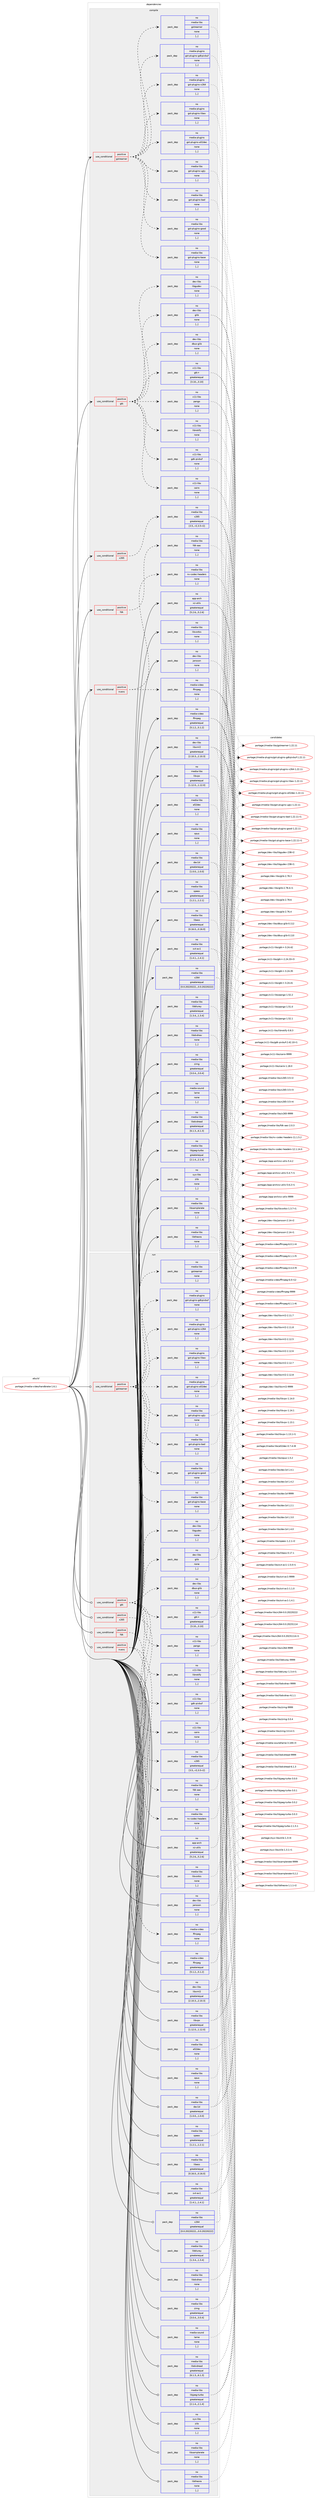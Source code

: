 digraph prolog {

# *************
# Graph options
# *************

newrank=true;
concentrate=true;
compound=true;
graph [rankdir=LR,fontname=Helvetica,fontsize=10,ranksep=1.5];#, ranksep=2.5, nodesep=0.2];
edge  [arrowhead=vee];
node  [fontname=Helvetica,fontsize=10];

# **********
# The ebuild
# **********

subgraph cluster_leftcol {
color=gray;
rank=same;
label=<<i>ebuild</i>>;
id [label="portage://media-video/handbrake-1.6.1", color=red, width=4, href="../media-video/handbrake-1.6.1.svg"];
}

# ****************
# The dependencies
# ****************

subgraph cluster_midcol {
color=gray;
label=<<i>dependencies</i>>;
subgraph cluster_compile {
fillcolor="#eeeeee";
style=filled;
label=<<i>compile</i>>;
subgraph cond82226 {
dependency321582 [label=<<TABLE BORDER="0" CELLBORDER="1" CELLSPACING="0" CELLPADDING="4"><TR><TD ROWSPAN="3" CELLPADDING="10">use_conditional</TD></TR><TR><TD>positive</TD></TR><TR><TD>fdk</TD></TR></TABLE>>, shape=none, color=red];
subgraph pack236895 {
dependency321583 [label=<<TABLE BORDER="0" CELLBORDER="1" CELLSPACING="0" CELLPADDING="4" WIDTH="220"><TR><TD ROWSPAN="6" CELLPADDING="30">pack_dep</TD></TR><TR><TD WIDTH="110">no</TD></TR><TR><TD>media-libs</TD></TR><TR><TD>fdk-aac</TD></TR><TR><TD>none</TD></TR><TR><TD>[,,]</TD></TR></TABLE>>, shape=none, color=blue];
}
dependency321582:e -> dependency321583:w [weight=20,style="dashed",arrowhead="vee"];
}
id:e -> dependency321582:w [weight=20,style="solid",arrowhead="vee"];
subgraph cond82227 {
dependency321584 [label=<<TABLE BORDER="0" CELLBORDER="1" CELLSPACING="0" CELLPADDING="4"><TR><TD ROWSPAN="3" CELLPADDING="10">use_conditional</TD></TR><TR><TD>positive</TD></TR><TR><TD>gstreamer</TD></TR></TABLE>>, shape=none, color=red];
subgraph pack236896 {
dependency321585 [label=<<TABLE BORDER="0" CELLBORDER="1" CELLSPACING="0" CELLPADDING="4" WIDTH="220"><TR><TD ROWSPAN="6" CELLPADDING="30">pack_dep</TD></TR><TR><TD WIDTH="110">no</TD></TR><TR><TD>media-libs</TD></TR><TR><TD>gstreamer</TD></TR><TR><TD>none</TD></TR><TR><TD>[,,]</TD></TR></TABLE>>, shape=none, color=blue];
}
dependency321584:e -> dependency321585:w [weight=20,style="dashed",arrowhead="vee"];
subgraph pack236897 {
dependency321586 [label=<<TABLE BORDER="0" CELLBORDER="1" CELLSPACING="0" CELLPADDING="4" WIDTH="220"><TR><TD ROWSPAN="6" CELLPADDING="30">pack_dep</TD></TR><TR><TD WIDTH="110">no</TD></TR><TR><TD>media-libs</TD></TR><TR><TD>gst-plugins-base</TD></TR><TR><TD>none</TD></TR><TR><TD>[,,]</TD></TR></TABLE>>, shape=none, color=blue];
}
dependency321584:e -> dependency321586:w [weight=20,style="dashed",arrowhead="vee"];
subgraph pack236898 {
dependency321587 [label=<<TABLE BORDER="0" CELLBORDER="1" CELLSPACING="0" CELLPADDING="4" WIDTH="220"><TR><TD ROWSPAN="6" CELLPADDING="30">pack_dep</TD></TR><TR><TD WIDTH="110">no</TD></TR><TR><TD>media-libs</TD></TR><TR><TD>gst-plugins-good</TD></TR><TR><TD>none</TD></TR><TR><TD>[,,]</TD></TR></TABLE>>, shape=none, color=blue];
}
dependency321584:e -> dependency321587:w [weight=20,style="dashed",arrowhead="vee"];
subgraph pack236899 {
dependency321588 [label=<<TABLE BORDER="0" CELLBORDER="1" CELLSPACING="0" CELLPADDING="4" WIDTH="220"><TR><TD ROWSPAN="6" CELLPADDING="30">pack_dep</TD></TR><TR><TD WIDTH="110">no</TD></TR><TR><TD>media-libs</TD></TR><TR><TD>gst-plugins-bad</TD></TR><TR><TD>none</TD></TR><TR><TD>[,,]</TD></TR></TABLE>>, shape=none, color=blue];
}
dependency321584:e -> dependency321588:w [weight=20,style="dashed",arrowhead="vee"];
subgraph pack236900 {
dependency321589 [label=<<TABLE BORDER="0" CELLBORDER="1" CELLSPACING="0" CELLPADDING="4" WIDTH="220"><TR><TD ROWSPAN="6" CELLPADDING="30">pack_dep</TD></TR><TR><TD WIDTH="110">no</TD></TR><TR><TD>media-libs</TD></TR><TR><TD>gst-plugins-ugly</TD></TR><TR><TD>none</TD></TR><TR><TD>[,,]</TD></TR></TABLE>>, shape=none, color=blue];
}
dependency321584:e -> dependency321589:w [weight=20,style="dashed",arrowhead="vee"];
subgraph pack236901 {
dependency321590 [label=<<TABLE BORDER="0" CELLBORDER="1" CELLSPACING="0" CELLPADDING="4" WIDTH="220"><TR><TD ROWSPAN="6" CELLPADDING="30">pack_dep</TD></TR><TR><TD WIDTH="110">no</TD></TR><TR><TD>media-plugins</TD></TR><TR><TD>gst-plugins-a52dec</TD></TR><TR><TD>none</TD></TR><TR><TD>[,,]</TD></TR></TABLE>>, shape=none, color=blue];
}
dependency321584:e -> dependency321590:w [weight=20,style="dashed",arrowhead="vee"];
subgraph pack236902 {
dependency321591 [label=<<TABLE BORDER="0" CELLBORDER="1" CELLSPACING="0" CELLPADDING="4" WIDTH="220"><TR><TD ROWSPAN="6" CELLPADDING="30">pack_dep</TD></TR><TR><TD WIDTH="110">no</TD></TR><TR><TD>media-plugins</TD></TR><TR><TD>gst-plugins-libav</TD></TR><TR><TD>none</TD></TR><TR><TD>[,,]</TD></TR></TABLE>>, shape=none, color=blue];
}
dependency321584:e -> dependency321591:w [weight=20,style="dashed",arrowhead="vee"];
subgraph pack236903 {
dependency321592 [label=<<TABLE BORDER="0" CELLBORDER="1" CELLSPACING="0" CELLPADDING="4" WIDTH="220"><TR><TD ROWSPAN="6" CELLPADDING="30">pack_dep</TD></TR><TR><TD WIDTH="110">no</TD></TR><TR><TD>media-plugins</TD></TR><TR><TD>gst-plugins-x264</TD></TR><TR><TD>none</TD></TR><TR><TD>[,,]</TD></TR></TABLE>>, shape=none, color=blue];
}
dependency321584:e -> dependency321592:w [weight=20,style="dashed",arrowhead="vee"];
subgraph pack236904 {
dependency321593 [label=<<TABLE BORDER="0" CELLBORDER="1" CELLSPACING="0" CELLPADDING="4" WIDTH="220"><TR><TD ROWSPAN="6" CELLPADDING="30">pack_dep</TD></TR><TR><TD WIDTH="110">no</TD></TR><TR><TD>media-plugins</TD></TR><TR><TD>gst-plugins-gdkpixbuf</TD></TR><TR><TD>none</TD></TR><TR><TD>[,,]</TD></TR></TABLE>>, shape=none, color=blue];
}
dependency321584:e -> dependency321593:w [weight=20,style="dashed",arrowhead="vee"];
}
id:e -> dependency321584:w [weight=20,style="solid",arrowhead="vee"];
subgraph cond82228 {
dependency321594 [label=<<TABLE BORDER="0" CELLBORDER="1" CELLSPACING="0" CELLPADDING="4"><TR><TD ROWSPAN="3" CELLPADDING="10">use_conditional</TD></TR><TR><TD>positive</TD></TR><TR><TD>gtk</TD></TR></TABLE>>, shape=none, color=red];
subgraph pack236905 {
dependency321595 [label=<<TABLE BORDER="0" CELLBORDER="1" CELLSPACING="0" CELLPADDING="4" WIDTH="220"><TR><TD ROWSPAN="6" CELLPADDING="30">pack_dep</TD></TR><TR><TD WIDTH="110">no</TD></TR><TR><TD>x11-libs</TD></TR><TR><TD>gtk+</TD></TR><TR><TD>greaterequal</TD></TR><TR><TD>[3.10,,,3.10]</TD></TR></TABLE>>, shape=none, color=blue];
}
dependency321594:e -> dependency321595:w [weight=20,style="dashed",arrowhead="vee"];
subgraph pack236906 {
dependency321596 [label=<<TABLE BORDER="0" CELLBORDER="1" CELLSPACING="0" CELLPADDING="4" WIDTH="220"><TR><TD ROWSPAN="6" CELLPADDING="30">pack_dep</TD></TR><TR><TD WIDTH="110">no</TD></TR><TR><TD>dev-libs</TD></TR><TR><TD>dbus-glib</TD></TR><TR><TD>none</TD></TR><TR><TD>[,,]</TD></TR></TABLE>>, shape=none, color=blue];
}
dependency321594:e -> dependency321596:w [weight=20,style="dashed",arrowhead="vee"];
subgraph pack236907 {
dependency321597 [label=<<TABLE BORDER="0" CELLBORDER="1" CELLSPACING="0" CELLPADDING="4" WIDTH="220"><TR><TD ROWSPAN="6" CELLPADDING="30">pack_dep</TD></TR><TR><TD WIDTH="110">no</TD></TR><TR><TD>dev-libs</TD></TR><TR><TD>glib</TD></TR><TR><TD>none</TD></TR><TR><TD>[,,]</TD></TR></TABLE>>, shape=none, color=blue];
}
dependency321594:e -> dependency321597:w [weight=20,style="dashed",arrowhead="vee"];
subgraph pack236908 {
dependency321598 [label=<<TABLE BORDER="0" CELLBORDER="1" CELLSPACING="0" CELLPADDING="4" WIDTH="220"><TR><TD ROWSPAN="6" CELLPADDING="30">pack_dep</TD></TR><TR><TD WIDTH="110">no</TD></TR><TR><TD>dev-libs</TD></TR><TR><TD>libgudev</TD></TR><TR><TD>none</TD></TR><TR><TD>[,,]</TD></TR></TABLE>>, shape=none, color=blue];
}
dependency321594:e -> dependency321598:w [weight=20,style="dashed",arrowhead="vee"];
subgraph pack236909 {
dependency321599 [label=<<TABLE BORDER="0" CELLBORDER="1" CELLSPACING="0" CELLPADDING="4" WIDTH="220"><TR><TD ROWSPAN="6" CELLPADDING="30">pack_dep</TD></TR><TR><TD WIDTH="110">no</TD></TR><TR><TD>x11-libs</TD></TR><TR><TD>cairo</TD></TR><TR><TD>none</TD></TR><TR><TD>[,,]</TD></TR></TABLE>>, shape=none, color=blue];
}
dependency321594:e -> dependency321599:w [weight=20,style="dashed",arrowhead="vee"];
subgraph pack236910 {
dependency321600 [label=<<TABLE BORDER="0" CELLBORDER="1" CELLSPACING="0" CELLPADDING="4" WIDTH="220"><TR><TD ROWSPAN="6" CELLPADDING="30">pack_dep</TD></TR><TR><TD WIDTH="110">no</TD></TR><TR><TD>x11-libs</TD></TR><TR><TD>gdk-pixbuf</TD></TR><TR><TD>none</TD></TR><TR><TD>[,,]</TD></TR></TABLE>>, shape=none, color=blue];
}
dependency321594:e -> dependency321600:w [weight=20,style="dashed",arrowhead="vee"];
subgraph pack236911 {
dependency321601 [label=<<TABLE BORDER="0" CELLBORDER="1" CELLSPACING="0" CELLPADDING="4" WIDTH="220"><TR><TD ROWSPAN="6" CELLPADDING="30">pack_dep</TD></TR><TR><TD WIDTH="110">no</TD></TR><TR><TD>x11-libs</TD></TR><TR><TD>libnotify</TD></TR><TR><TD>none</TD></TR><TR><TD>[,,]</TD></TR></TABLE>>, shape=none, color=blue];
}
dependency321594:e -> dependency321601:w [weight=20,style="dashed",arrowhead="vee"];
subgraph pack236912 {
dependency321602 [label=<<TABLE BORDER="0" CELLBORDER="1" CELLSPACING="0" CELLPADDING="4" WIDTH="220"><TR><TD ROWSPAN="6" CELLPADDING="30">pack_dep</TD></TR><TR><TD WIDTH="110">no</TD></TR><TR><TD>x11-libs</TD></TR><TR><TD>pango</TD></TR><TR><TD>none</TD></TR><TR><TD>[,,]</TD></TR></TABLE>>, shape=none, color=blue];
}
dependency321594:e -> dependency321602:w [weight=20,style="dashed",arrowhead="vee"];
}
id:e -> dependency321594:w [weight=20,style="solid",arrowhead="vee"];
subgraph cond82229 {
dependency321603 [label=<<TABLE BORDER="0" CELLBORDER="1" CELLSPACING="0" CELLPADDING="4"><TR><TD ROWSPAN="3" CELLPADDING="10">use_conditional</TD></TR><TR><TD>positive</TD></TR><TR><TD>nvenc</TD></TR></TABLE>>, shape=none, color=red];
subgraph pack236913 {
dependency321604 [label=<<TABLE BORDER="0" CELLBORDER="1" CELLSPACING="0" CELLPADDING="4" WIDTH="220"><TR><TD ROWSPAN="6" CELLPADDING="30">pack_dep</TD></TR><TR><TD WIDTH="110">no</TD></TR><TR><TD>media-libs</TD></TR><TR><TD>nv-codec-headers</TD></TR><TR><TD>none</TD></TR><TR><TD>[,,]</TD></TR></TABLE>>, shape=none, color=blue];
}
dependency321603:e -> dependency321604:w [weight=20,style="dashed",arrowhead="vee"];
subgraph pack236914 {
dependency321605 [label=<<TABLE BORDER="0" CELLBORDER="1" CELLSPACING="0" CELLPADDING="4" WIDTH="220"><TR><TD ROWSPAN="6" CELLPADDING="30">pack_dep</TD></TR><TR><TD WIDTH="110">no</TD></TR><TR><TD>media-video</TD></TR><TR><TD>ffmpeg</TD></TR><TR><TD>none</TD></TR><TR><TD>[,,]</TD></TR></TABLE>>, shape=none, color=blue];
}
dependency321603:e -> dependency321605:w [weight=20,style="dashed",arrowhead="vee"];
}
id:e -> dependency321603:w [weight=20,style="solid",arrowhead="vee"];
subgraph cond82230 {
dependency321606 [label=<<TABLE BORDER="0" CELLBORDER="1" CELLSPACING="0" CELLPADDING="4"><TR><TD ROWSPAN="3" CELLPADDING="10">use_conditional</TD></TR><TR><TD>positive</TD></TR><TR><TD>x265</TD></TR></TABLE>>, shape=none, color=red];
subgraph pack236915 {
dependency321607 [label=<<TABLE BORDER="0" CELLBORDER="1" CELLSPACING="0" CELLPADDING="4" WIDTH="220"><TR><TD ROWSPAN="6" CELLPADDING="30">pack_dep</TD></TR><TR><TD WIDTH="110">no</TD></TR><TR><TD>media-libs</TD></TR><TR><TD>x265</TD></TR><TR><TD>greaterequal</TD></TR><TR><TD>[3.5,,-r2,3.5-r2]</TD></TR></TABLE>>, shape=none, color=blue];
}
dependency321606:e -> dependency321607:w [weight=20,style="dashed",arrowhead="vee"];
}
id:e -> dependency321606:w [weight=20,style="solid",arrowhead="vee"];
subgraph pack236916 {
dependency321608 [label=<<TABLE BORDER="0" CELLBORDER="1" CELLSPACING="0" CELLPADDING="4" WIDTH="220"><TR><TD ROWSPAN="6" CELLPADDING="30">pack_dep</TD></TR><TR><TD WIDTH="110">no</TD></TR><TR><TD>app-arch</TD></TR><TR><TD>xz-utils</TD></TR><TR><TD>greaterequal</TD></TR><TR><TD>[5.2.6,,,5.2.6]</TD></TR></TABLE>>, shape=none, color=blue];
}
id:e -> dependency321608:w [weight=20,style="solid",arrowhead="vee"];
subgraph pack236917 {
dependency321609 [label=<<TABLE BORDER="0" CELLBORDER="1" CELLSPACING="0" CELLPADDING="4" WIDTH="220"><TR><TD ROWSPAN="6" CELLPADDING="30">pack_dep</TD></TR><TR><TD WIDTH="110">no</TD></TR><TR><TD>dev-libs</TD></TR><TR><TD>jansson</TD></TR><TR><TD>none</TD></TR><TR><TD>[,,]</TD></TR></TABLE>>, shape=none, color=blue];
}
id:e -> dependency321609:w [weight=20,style="solid",arrowhead="vee"];
subgraph pack236918 {
dependency321610 [label=<<TABLE BORDER="0" CELLBORDER="1" CELLSPACING="0" CELLPADDING="4" WIDTH="220"><TR><TD ROWSPAN="6" CELLPADDING="30">pack_dep</TD></TR><TR><TD WIDTH="110">no</TD></TR><TR><TD>dev-libs</TD></TR><TR><TD>libxml2</TD></TR><TR><TD>greaterequal</TD></TR><TR><TD>[2.10.3,,,2.10.3]</TD></TR></TABLE>>, shape=none, color=blue];
}
id:e -> dependency321610:w [weight=20,style="solid",arrowhead="vee"];
subgraph pack236919 {
dependency321611 [label=<<TABLE BORDER="0" CELLBORDER="1" CELLSPACING="0" CELLPADDING="4" WIDTH="220"><TR><TD ROWSPAN="6" CELLPADDING="30">pack_dep</TD></TR><TR><TD WIDTH="110">no</TD></TR><TR><TD>media-libs</TD></TR><TR><TD>a52dec</TD></TR><TR><TD>none</TD></TR><TR><TD>[,,]</TD></TR></TABLE>>, shape=none, color=blue];
}
id:e -> dependency321611:w [weight=20,style="solid",arrowhead="vee"];
subgraph pack236920 {
dependency321612 [label=<<TABLE BORDER="0" CELLBORDER="1" CELLSPACING="0" CELLPADDING="4" WIDTH="220"><TR><TD ROWSPAN="6" CELLPADDING="30">pack_dep</TD></TR><TR><TD WIDTH="110">no</TD></TR><TR><TD>media-libs</TD></TR><TR><TD>dav1d</TD></TR><TR><TD>greaterequal</TD></TR><TR><TD>[1.0.0,,,1.0.0]</TD></TR></TABLE>>, shape=none, color=blue];
}
id:e -> dependency321612:w [weight=20,style="solid",arrowhead="vee"];
subgraph pack236921 {
dependency321613 [label=<<TABLE BORDER="0" CELLBORDER="1" CELLSPACING="0" CELLPADDING="4" WIDTH="220"><TR><TD ROWSPAN="6" CELLPADDING="30">pack_dep</TD></TR><TR><TD WIDTH="110">no</TD></TR><TR><TD>media-libs</TD></TR><TR><TD>libass</TD></TR><TR><TD>greaterequal</TD></TR><TR><TD>[0.16.0,,,0.16.0]</TD></TR></TABLE>>, shape=none, color=blue];
}
id:e -> dependency321613:w [weight=20,style="solid",arrowhead="vee"];
subgraph pack236922 {
dependency321614 [label=<<TABLE BORDER="0" CELLBORDER="1" CELLSPACING="0" CELLPADDING="4" WIDTH="220"><TR><TD ROWSPAN="6" CELLPADDING="30">pack_dep</TD></TR><TR><TD WIDTH="110">no</TD></TR><TR><TD>media-libs</TD></TR><TR><TD>libbluray</TD></TR><TR><TD>greaterequal</TD></TR><TR><TD>[1.3.4,,,1.3.4]</TD></TR></TABLE>>, shape=none, color=blue];
}
id:e -> dependency321614:w [weight=20,style="solid",arrowhead="vee"];
subgraph pack236923 {
dependency321615 [label=<<TABLE BORDER="0" CELLBORDER="1" CELLSPACING="0" CELLPADDING="4" WIDTH="220"><TR><TD ROWSPAN="6" CELLPADDING="30">pack_dep</TD></TR><TR><TD WIDTH="110">no</TD></TR><TR><TD>media-libs</TD></TR><TR><TD>libdvdnav</TD></TR><TR><TD>none</TD></TR><TR><TD>[,,]</TD></TR></TABLE>>, shape=none, color=blue];
}
id:e -> dependency321615:w [weight=20,style="solid",arrowhead="vee"];
subgraph pack236924 {
dependency321616 [label=<<TABLE BORDER="0" CELLBORDER="1" CELLSPACING="0" CELLPADDING="4" WIDTH="220"><TR><TD ROWSPAN="6" CELLPADDING="30">pack_dep</TD></TR><TR><TD WIDTH="110">no</TD></TR><TR><TD>media-libs</TD></TR><TR><TD>libdvdread</TD></TR><TR><TD>greaterequal</TD></TR><TR><TD>[6.1.3,,,6.1.3]</TD></TR></TABLE>>, shape=none, color=blue];
}
id:e -> dependency321616:w [weight=20,style="solid",arrowhead="vee"];
subgraph pack236925 {
dependency321617 [label=<<TABLE BORDER="0" CELLBORDER="1" CELLSPACING="0" CELLPADDING="4" WIDTH="220"><TR><TD ROWSPAN="6" CELLPADDING="30">pack_dep</TD></TR><TR><TD WIDTH="110">no</TD></TR><TR><TD>media-libs</TD></TR><TR><TD>libjpeg-turbo</TD></TR><TR><TD>greaterequal</TD></TR><TR><TD>[2.1.4,,,2.1.4]</TD></TR></TABLE>>, shape=none, color=blue];
}
id:e -> dependency321617:w [weight=20,style="solid",arrowhead="vee"];
subgraph pack236926 {
dependency321618 [label=<<TABLE BORDER="0" CELLBORDER="1" CELLSPACING="0" CELLPADDING="4" WIDTH="220"><TR><TD ROWSPAN="6" CELLPADDING="30">pack_dep</TD></TR><TR><TD WIDTH="110">no</TD></TR><TR><TD>media-libs</TD></TR><TR><TD>libsamplerate</TD></TR><TR><TD>none</TD></TR><TR><TD>[,,]</TD></TR></TABLE>>, shape=none, color=blue];
}
id:e -> dependency321618:w [weight=20,style="solid",arrowhead="vee"];
subgraph pack236927 {
dependency321619 [label=<<TABLE BORDER="0" CELLBORDER="1" CELLSPACING="0" CELLPADDING="4" WIDTH="220"><TR><TD ROWSPAN="6" CELLPADDING="30">pack_dep</TD></TR><TR><TD WIDTH="110">no</TD></TR><TR><TD>media-libs</TD></TR><TR><TD>libtheora</TD></TR><TR><TD>none</TD></TR><TR><TD>[,,]</TD></TR></TABLE>>, shape=none, color=blue];
}
id:e -> dependency321619:w [weight=20,style="solid",arrowhead="vee"];
subgraph pack236928 {
dependency321620 [label=<<TABLE BORDER="0" CELLBORDER="1" CELLSPACING="0" CELLPADDING="4" WIDTH="220"><TR><TD ROWSPAN="6" CELLPADDING="30">pack_dep</TD></TR><TR><TD WIDTH="110">no</TD></TR><TR><TD>media-libs</TD></TR><TR><TD>libvorbis</TD></TR><TR><TD>none</TD></TR><TR><TD>[,,]</TD></TR></TABLE>>, shape=none, color=blue];
}
id:e -> dependency321620:w [weight=20,style="solid",arrowhead="vee"];
subgraph pack236929 {
dependency321621 [label=<<TABLE BORDER="0" CELLBORDER="1" CELLSPACING="0" CELLPADDING="4" WIDTH="220"><TR><TD ROWSPAN="6" CELLPADDING="30">pack_dep</TD></TR><TR><TD WIDTH="110">no</TD></TR><TR><TD>media-libs</TD></TR><TR><TD>libvpx</TD></TR><TR><TD>greaterequal</TD></TR><TR><TD>[1.12.0,,,1.12.0]</TD></TR></TABLE>>, shape=none, color=blue];
}
id:e -> dependency321621:w [weight=20,style="solid",arrowhead="vee"];
subgraph pack236930 {
dependency321622 [label=<<TABLE BORDER="0" CELLBORDER="1" CELLSPACING="0" CELLPADDING="4" WIDTH="220"><TR><TD ROWSPAN="6" CELLPADDING="30">pack_dep</TD></TR><TR><TD WIDTH="110">no</TD></TR><TR><TD>media-libs</TD></TR><TR><TD>opus</TD></TR><TR><TD>none</TD></TR><TR><TD>[,,]</TD></TR></TABLE>>, shape=none, color=blue];
}
id:e -> dependency321622:w [weight=20,style="solid",arrowhead="vee"];
subgraph pack236931 {
dependency321623 [label=<<TABLE BORDER="0" CELLBORDER="1" CELLSPACING="0" CELLPADDING="4" WIDTH="220"><TR><TD ROWSPAN="6" CELLPADDING="30">pack_dep</TD></TR><TR><TD WIDTH="110">no</TD></TR><TR><TD>media-libs</TD></TR><TR><TD>speex</TD></TR><TR><TD>greaterequal</TD></TR><TR><TD>[1.2.1,,,1.2.1]</TD></TR></TABLE>>, shape=none, color=blue];
}
id:e -> dependency321623:w [weight=20,style="solid",arrowhead="vee"];
subgraph pack236932 {
dependency321624 [label=<<TABLE BORDER="0" CELLBORDER="1" CELLSPACING="0" CELLPADDING="4" WIDTH="220"><TR><TD ROWSPAN="6" CELLPADDING="30">pack_dep</TD></TR><TR><TD WIDTH="110">no</TD></TR><TR><TD>media-libs</TD></TR><TR><TD>svt-av1</TD></TR><TR><TD>greaterequal</TD></TR><TR><TD>[1.4.1,,,1.4.1]</TD></TR></TABLE>>, shape=none, color=blue];
}
id:e -> dependency321624:w [weight=20,style="solid",arrowhead="vee"];
subgraph pack236933 {
dependency321625 [label=<<TABLE BORDER="0" CELLBORDER="1" CELLSPACING="0" CELLPADDING="4" WIDTH="220"><TR><TD ROWSPAN="6" CELLPADDING="30">pack_dep</TD></TR><TR><TD WIDTH="110">no</TD></TR><TR><TD>media-libs</TD></TR><TR><TD>x264</TD></TR><TR><TD>greaterequal</TD></TR><TR><TD>[0.0.20220222,,,0.0.20220222]</TD></TR></TABLE>>, shape=none, color=blue];
}
id:e -> dependency321625:w [weight=20,style="solid",arrowhead="vee"];
subgraph pack236934 {
dependency321626 [label=<<TABLE BORDER="0" CELLBORDER="1" CELLSPACING="0" CELLPADDING="4" WIDTH="220"><TR><TD ROWSPAN="6" CELLPADDING="30">pack_dep</TD></TR><TR><TD WIDTH="110">no</TD></TR><TR><TD>media-libs</TD></TR><TR><TD>zimg</TD></TR><TR><TD>greaterequal</TD></TR><TR><TD>[3.0.4,,,3.0.4]</TD></TR></TABLE>>, shape=none, color=blue];
}
id:e -> dependency321626:w [weight=20,style="solid",arrowhead="vee"];
subgraph pack236935 {
dependency321627 [label=<<TABLE BORDER="0" CELLBORDER="1" CELLSPACING="0" CELLPADDING="4" WIDTH="220"><TR><TD ROWSPAN="6" CELLPADDING="30">pack_dep</TD></TR><TR><TD WIDTH="110">no</TD></TR><TR><TD>media-sound</TD></TR><TR><TD>lame</TD></TR><TR><TD>none</TD></TR><TR><TD>[,,]</TD></TR></TABLE>>, shape=none, color=blue];
}
id:e -> dependency321627:w [weight=20,style="solid",arrowhead="vee"];
subgraph pack236936 {
dependency321628 [label=<<TABLE BORDER="0" CELLBORDER="1" CELLSPACING="0" CELLPADDING="4" WIDTH="220"><TR><TD ROWSPAN="6" CELLPADDING="30">pack_dep</TD></TR><TR><TD WIDTH="110">no</TD></TR><TR><TD>media-video</TD></TR><TR><TD>ffmpeg</TD></TR><TR><TD>greaterequal</TD></TR><TR><TD>[5.1.2,,,5.1.2]</TD></TR></TABLE>>, shape=none, color=blue];
}
id:e -> dependency321628:w [weight=20,style="solid",arrowhead="vee"];
subgraph pack236937 {
dependency321629 [label=<<TABLE BORDER="0" CELLBORDER="1" CELLSPACING="0" CELLPADDING="4" WIDTH="220"><TR><TD ROWSPAN="6" CELLPADDING="30">pack_dep</TD></TR><TR><TD WIDTH="110">no</TD></TR><TR><TD>sys-libs</TD></TR><TR><TD>zlib</TD></TR><TR><TD>none</TD></TR><TR><TD>[,,]</TD></TR></TABLE>>, shape=none, color=blue];
}
id:e -> dependency321629:w [weight=20,style="solid",arrowhead="vee"];
}
subgraph cluster_compileandrun {
fillcolor="#eeeeee";
style=filled;
label=<<i>compile and run</i>>;
}
subgraph cluster_run {
fillcolor="#eeeeee";
style=filled;
label=<<i>run</i>>;
subgraph cond82231 {
dependency321630 [label=<<TABLE BORDER="0" CELLBORDER="1" CELLSPACING="0" CELLPADDING="4"><TR><TD ROWSPAN="3" CELLPADDING="10">use_conditional</TD></TR><TR><TD>positive</TD></TR><TR><TD>fdk</TD></TR></TABLE>>, shape=none, color=red];
subgraph pack236938 {
dependency321631 [label=<<TABLE BORDER="0" CELLBORDER="1" CELLSPACING="0" CELLPADDING="4" WIDTH="220"><TR><TD ROWSPAN="6" CELLPADDING="30">pack_dep</TD></TR><TR><TD WIDTH="110">no</TD></TR><TR><TD>media-libs</TD></TR><TR><TD>fdk-aac</TD></TR><TR><TD>none</TD></TR><TR><TD>[,,]</TD></TR></TABLE>>, shape=none, color=blue];
}
dependency321630:e -> dependency321631:w [weight=20,style="dashed",arrowhead="vee"];
}
id:e -> dependency321630:w [weight=20,style="solid",arrowhead="odot"];
subgraph cond82232 {
dependency321632 [label=<<TABLE BORDER="0" CELLBORDER="1" CELLSPACING="0" CELLPADDING="4"><TR><TD ROWSPAN="3" CELLPADDING="10">use_conditional</TD></TR><TR><TD>positive</TD></TR><TR><TD>gstreamer</TD></TR></TABLE>>, shape=none, color=red];
subgraph pack236939 {
dependency321633 [label=<<TABLE BORDER="0" CELLBORDER="1" CELLSPACING="0" CELLPADDING="4" WIDTH="220"><TR><TD ROWSPAN="6" CELLPADDING="30">pack_dep</TD></TR><TR><TD WIDTH="110">no</TD></TR><TR><TD>media-libs</TD></TR><TR><TD>gstreamer</TD></TR><TR><TD>none</TD></TR><TR><TD>[,,]</TD></TR></TABLE>>, shape=none, color=blue];
}
dependency321632:e -> dependency321633:w [weight=20,style="dashed",arrowhead="vee"];
subgraph pack236940 {
dependency321634 [label=<<TABLE BORDER="0" CELLBORDER="1" CELLSPACING="0" CELLPADDING="4" WIDTH="220"><TR><TD ROWSPAN="6" CELLPADDING="30">pack_dep</TD></TR><TR><TD WIDTH="110">no</TD></TR><TR><TD>media-libs</TD></TR><TR><TD>gst-plugins-base</TD></TR><TR><TD>none</TD></TR><TR><TD>[,,]</TD></TR></TABLE>>, shape=none, color=blue];
}
dependency321632:e -> dependency321634:w [weight=20,style="dashed",arrowhead="vee"];
subgraph pack236941 {
dependency321635 [label=<<TABLE BORDER="0" CELLBORDER="1" CELLSPACING="0" CELLPADDING="4" WIDTH="220"><TR><TD ROWSPAN="6" CELLPADDING="30">pack_dep</TD></TR><TR><TD WIDTH="110">no</TD></TR><TR><TD>media-libs</TD></TR><TR><TD>gst-plugins-good</TD></TR><TR><TD>none</TD></TR><TR><TD>[,,]</TD></TR></TABLE>>, shape=none, color=blue];
}
dependency321632:e -> dependency321635:w [weight=20,style="dashed",arrowhead="vee"];
subgraph pack236942 {
dependency321636 [label=<<TABLE BORDER="0" CELLBORDER="1" CELLSPACING="0" CELLPADDING="4" WIDTH="220"><TR><TD ROWSPAN="6" CELLPADDING="30">pack_dep</TD></TR><TR><TD WIDTH="110">no</TD></TR><TR><TD>media-libs</TD></TR><TR><TD>gst-plugins-bad</TD></TR><TR><TD>none</TD></TR><TR><TD>[,,]</TD></TR></TABLE>>, shape=none, color=blue];
}
dependency321632:e -> dependency321636:w [weight=20,style="dashed",arrowhead="vee"];
subgraph pack236943 {
dependency321637 [label=<<TABLE BORDER="0" CELLBORDER="1" CELLSPACING="0" CELLPADDING="4" WIDTH="220"><TR><TD ROWSPAN="6" CELLPADDING="30">pack_dep</TD></TR><TR><TD WIDTH="110">no</TD></TR><TR><TD>media-libs</TD></TR><TR><TD>gst-plugins-ugly</TD></TR><TR><TD>none</TD></TR><TR><TD>[,,]</TD></TR></TABLE>>, shape=none, color=blue];
}
dependency321632:e -> dependency321637:w [weight=20,style="dashed",arrowhead="vee"];
subgraph pack236944 {
dependency321638 [label=<<TABLE BORDER="0" CELLBORDER="1" CELLSPACING="0" CELLPADDING="4" WIDTH="220"><TR><TD ROWSPAN="6" CELLPADDING="30">pack_dep</TD></TR><TR><TD WIDTH="110">no</TD></TR><TR><TD>media-plugins</TD></TR><TR><TD>gst-plugins-a52dec</TD></TR><TR><TD>none</TD></TR><TR><TD>[,,]</TD></TR></TABLE>>, shape=none, color=blue];
}
dependency321632:e -> dependency321638:w [weight=20,style="dashed",arrowhead="vee"];
subgraph pack236945 {
dependency321639 [label=<<TABLE BORDER="0" CELLBORDER="1" CELLSPACING="0" CELLPADDING="4" WIDTH="220"><TR><TD ROWSPAN="6" CELLPADDING="30">pack_dep</TD></TR><TR><TD WIDTH="110">no</TD></TR><TR><TD>media-plugins</TD></TR><TR><TD>gst-plugins-libav</TD></TR><TR><TD>none</TD></TR><TR><TD>[,,]</TD></TR></TABLE>>, shape=none, color=blue];
}
dependency321632:e -> dependency321639:w [weight=20,style="dashed",arrowhead="vee"];
subgraph pack236946 {
dependency321640 [label=<<TABLE BORDER="0" CELLBORDER="1" CELLSPACING="0" CELLPADDING="4" WIDTH="220"><TR><TD ROWSPAN="6" CELLPADDING="30">pack_dep</TD></TR><TR><TD WIDTH="110">no</TD></TR><TR><TD>media-plugins</TD></TR><TR><TD>gst-plugins-x264</TD></TR><TR><TD>none</TD></TR><TR><TD>[,,]</TD></TR></TABLE>>, shape=none, color=blue];
}
dependency321632:e -> dependency321640:w [weight=20,style="dashed",arrowhead="vee"];
subgraph pack236947 {
dependency321641 [label=<<TABLE BORDER="0" CELLBORDER="1" CELLSPACING="0" CELLPADDING="4" WIDTH="220"><TR><TD ROWSPAN="6" CELLPADDING="30">pack_dep</TD></TR><TR><TD WIDTH="110">no</TD></TR><TR><TD>media-plugins</TD></TR><TR><TD>gst-plugins-gdkpixbuf</TD></TR><TR><TD>none</TD></TR><TR><TD>[,,]</TD></TR></TABLE>>, shape=none, color=blue];
}
dependency321632:e -> dependency321641:w [weight=20,style="dashed",arrowhead="vee"];
}
id:e -> dependency321632:w [weight=20,style="solid",arrowhead="odot"];
subgraph cond82233 {
dependency321642 [label=<<TABLE BORDER="0" CELLBORDER="1" CELLSPACING="0" CELLPADDING="4"><TR><TD ROWSPAN="3" CELLPADDING="10">use_conditional</TD></TR><TR><TD>positive</TD></TR><TR><TD>gtk</TD></TR></TABLE>>, shape=none, color=red];
subgraph pack236948 {
dependency321643 [label=<<TABLE BORDER="0" CELLBORDER="1" CELLSPACING="0" CELLPADDING="4" WIDTH="220"><TR><TD ROWSPAN="6" CELLPADDING="30">pack_dep</TD></TR><TR><TD WIDTH="110">no</TD></TR><TR><TD>x11-libs</TD></TR><TR><TD>gtk+</TD></TR><TR><TD>greaterequal</TD></TR><TR><TD>[3.10,,,3.10]</TD></TR></TABLE>>, shape=none, color=blue];
}
dependency321642:e -> dependency321643:w [weight=20,style="dashed",arrowhead="vee"];
subgraph pack236949 {
dependency321644 [label=<<TABLE BORDER="0" CELLBORDER="1" CELLSPACING="0" CELLPADDING="4" WIDTH="220"><TR><TD ROWSPAN="6" CELLPADDING="30">pack_dep</TD></TR><TR><TD WIDTH="110">no</TD></TR><TR><TD>dev-libs</TD></TR><TR><TD>dbus-glib</TD></TR><TR><TD>none</TD></TR><TR><TD>[,,]</TD></TR></TABLE>>, shape=none, color=blue];
}
dependency321642:e -> dependency321644:w [weight=20,style="dashed",arrowhead="vee"];
subgraph pack236950 {
dependency321645 [label=<<TABLE BORDER="0" CELLBORDER="1" CELLSPACING="0" CELLPADDING="4" WIDTH="220"><TR><TD ROWSPAN="6" CELLPADDING="30">pack_dep</TD></TR><TR><TD WIDTH="110">no</TD></TR><TR><TD>dev-libs</TD></TR><TR><TD>glib</TD></TR><TR><TD>none</TD></TR><TR><TD>[,,]</TD></TR></TABLE>>, shape=none, color=blue];
}
dependency321642:e -> dependency321645:w [weight=20,style="dashed",arrowhead="vee"];
subgraph pack236951 {
dependency321646 [label=<<TABLE BORDER="0" CELLBORDER="1" CELLSPACING="0" CELLPADDING="4" WIDTH="220"><TR><TD ROWSPAN="6" CELLPADDING="30">pack_dep</TD></TR><TR><TD WIDTH="110">no</TD></TR><TR><TD>dev-libs</TD></TR><TR><TD>libgudev</TD></TR><TR><TD>none</TD></TR><TR><TD>[,,]</TD></TR></TABLE>>, shape=none, color=blue];
}
dependency321642:e -> dependency321646:w [weight=20,style="dashed",arrowhead="vee"];
subgraph pack236952 {
dependency321647 [label=<<TABLE BORDER="0" CELLBORDER="1" CELLSPACING="0" CELLPADDING="4" WIDTH="220"><TR><TD ROWSPAN="6" CELLPADDING="30">pack_dep</TD></TR><TR><TD WIDTH="110">no</TD></TR><TR><TD>x11-libs</TD></TR><TR><TD>cairo</TD></TR><TR><TD>none</TD></TR><TR><TD>[,,]</TD></TR></TABLE>>, shape=none, color=blue];
}
dependency321642:e -> dependency321647:w [weight=20,style="dashed",arrowhead="vee"];
subgraph pack236953 {
dependency321648 [label=<<TABLE BORDER="0" CELLBORDER="1" CELLSPACING="0" CELLPADDING="4" WIDTH="220"><TR><TD ROWSPAN="6" CELLPADDING="30">pack_dep</TD></TR><TR><TD WIDTH="110">no</TD></TR><TR><TD>x11-libs</TD></TR><TR><TD>gdk-pixbuf</TD></TR><TR><TD>none</TD></TR><TR><TD>[,,]</TD></TR></TABLE>>, shape=none, color=blue];
}
dependency321642:e -> dependency321648:w [weight=20,style="dashed",arrowhead="vee"];
subgraph pack236954 {
dependency321649 [label=<<TABLE BORDER="0" CELLBORDER="1" CELLSPACING="0" CELLPADDING="4" WIDTH="220"><TR><TD ROWSPAN="6" CELLPADDING="30">pack_dep</TD></TR><TR><TD WIDTH="110">no</TD></TR><TR><TD>x11-libs</TD></TR><TR><TD>libnotify</TD></TR><TR><TD>none</TD></TR><TR><TD>[,,]</TD></TR></TABLE>>, shape=none, color=blue];
}
dependency321642:e -> dependency321649:w [weight=20,style="dashed",arrowhead="vee"];
subgraph pack236955 {
dependency321650 [label=<<TABLE BORDER="0" CELLBORDER="1" CELLSPACING="0" CELLPADDING="4" WIDTH="220"><TR><TD ROWSPAN="6" CELLPADDING="30">pack_dep</TD></TR><TR><TD WIDTH="110">no</TD></TR><TR><TD>x11-libs</TD></TR><TR><TD>pango</TD></TR><TR><TD>none</TD></TR><TR><TD>[,,]</TD></TR></TABLE>>, shape=none, color=blue];
}
dependency321642:e -> dependency321650:w [weight=20,style="dashed",arrowhead="vee"];
}
id:e -> dependency321642:w [weight=20,style="solid",arrowhead="odot"];
subgraph cond82234 {
dependency321651 [label=<<TABLE BORDER="0" CELLBORDER="1" CELLSPACING="0" CELLPADDING="4"><TR><TD ROWSPAN="3" CELLPADDING="10">use_conditional</TD></TR><TR><TD>positive</TD></TR><TR><TD>nvenc</TD></TR></TABLE>>, shape=none, color=red];
subgraph pack236956 {
dependency321652 [label=<<TABLE BORDER="0" CELLBORDER="1" CELLSPACING="0" CELLPADDING="4" WIDTH="220"><TR><TD ROWSPAN="6" CELLPADDING="30">pack_dep</TD></TR><TR><TD WIDTH="110">no</TD></TR><TR><TD>media-libs</TD></TR><TR><TD>nv-codec-headers</TD></TR><TR><TD>none</TD></TR><TR><TD>[,,]</TD></TR></TABLE>>, shape=none, color=blue];
}
dependency321651:e -> dependency321652:w [weight=20,style="dashed",arrowhead="vee"];
subgraph pack236957 {
dependency321653 [label=<<TABLE BORDER="0" CELLBORDER="1" CELLSPACING="0" CELLPADDING="4" WIDTH="220"><TR><TD ROWSPAN="6" CELLPADDING="30">pack_dep</TD></TR><TR><TD WIDTH="110">no</TD></TR><TR><TD>media-video</TD></TR><TR><TD>ffmpeg</TD></TR><TR><TD>none</TD></TR><TR><TD>[,,]</TD></TR></TABLE>>, shape=none, color=blue];
}
dependency321651:e -> dependency321653:w [weight=20,style="dashed",arrowhead="vee"];
}
id:e -> dependency321651:w [weight=20,style="solid",arrowhead="odot"];
subgraph cond82235 {
dependency321654 [label=<<TABLE BORDER="0" CELLBORDER="1" CELLSPACING="0" CELLPADDING="4"><TR><TD ROWSPAN="3" CELLPADDING="10">use_conditional</TD></TR><TR><TD>positive</TD></TR><TR><TD>x265</TD></TR></TABLE>>, shape=none, color=red];
subgraph pack236958 {
dependency321655 [label=<<TABLE BORDER="0" CELLBORDER="1" CELLSPACING="0" CELLPADDING="4" WIDTH="220"><TR><TD ROWSPAN="6" CELLPADDING="30">pack_dep</TD></TR><TR><TD WIDTH="110">no</TD></TR><TR><TD>media-libs</TD></TR><TR><TD>x265</TD></TR><TR><TD>greaterequal</TD></TR><TR><TD>[3.5,,-r2,3.5-r2]</TD></TR></TABLE>>, shape=none, color=blue];
}
dependency321654:e -> dependency321655:w [weight=20,style="dashed",arrowhead="vee"];
}
id:e -> dependency321654:w [weight=20,style="solid",arrowhead="odot"];
subgraph pack236959 {
dependency321656 [label=<<TABLE BORDER="0" CELLBORDER="1" CELLSPACING="0" CELLPADDING="4" WIDTH="220"><TR><TD ROWSPAN="6" CELLPADDING="30">pack_dep</TD></TR><TR><TD WIDTH="110">no</TD></TR><TR><TD>app-arch</TD></TR><TR><TD>xz-utils</TD></TR><TR><TD>greaterequal</TD></TR><TR><TD>[5.2.6,,,5.2.6]</TD></TR></TABLE>>, shape=none, color=blue];
}
id:e -> dependency321656:w [weight=20,style="solid",arrowhead="odot"];
subgraph pack236960 {
dependency321657 [label=<<TABLE BORDER="0" CELLBORDER="1" CELLSPACING="0" CELLPADDING="4" WIDTH="220"><TR><TD ROWSPAN="6" CELLPADDING="30">pack_dep</TD></TR><TR><TD WIDTH="110">no</TD></TR><TR><TD>dev-libs</TD></TR><TR><TD>jansson</TD></TR><TR><TD>none</TD></TR><TR><TD>[,,]</TD></TR></TABLE>>, shape=none, color=blue];
}
id:e -> dependency321657:w [weight=20,style="solid",arrowhead="odot"];
subgraph pack236961 {
dependency321658 [label=<<TABLE BORDER="0" CELLBORDER="1" CELLSPACING="0" CELLPADDING="4" WIDTH="220"><TR><TD ROWSPAN="6" CELLPADDING="30">pack_dep</TD></TR><TR><TD WIDTH="110">no</TD></TR><TR><TD>dev-libs</TD></TR><TR><TD>libxml2</TD></TR><TR><TD>greaterequal</TD></TR><TR><TD>[2.10.3,,,2.10.3]</TD></TR></TABLE>>, shape=none, color=blue];
}
id:e -> dependency321658:w [weight=20,style="solid",arrowhead="odot"];
subgraph pack236962 {
dependency321659 [label=<<TABLE BORDER="0" CELLBORDER="1" CELLSPACING="0" CELLPADDING="4" WIDTH="220"><TR><TD ROWSPAN="6" CELLPADDING="30">pack_dep</TD></TR><TR><TD WIDTH="110">no</TD></TR><TR><TD>media-libs</TD></TR><TR><TD>a52dec</TD></TR><TR><TD>none</TD></TR><TR><TD>[,,]</TD></TR></TABLE>>, shape=none, color=blue];
}
id:e -> dependency321659:w [weight=20,style="solid",arrowhead="odot"];
subgraph pack236963 {
dependency321660 [label=<<TABLE BORDER="0" CELLBORDER="1" CELLSPACING="0" CELLPADDING="4" WIDTH="220"><TR><TD ROWSPAN="6" CELLPADDING="30">pack_dep</TD></TR><TR><TD WIDTH="110">no</TD></TR><TR><TD>media-libs</TD></TR><TR><TD>dav1d</TD></TR><TR><TD>greaterequal</TD></TR><TR><TD>[1.0.0,,,1.0.0]</TD></TR></TABLE>>, shape=none, color=blue];
}
id:e -> dependency321660:w [weight=20,style="solid",arrowhead="odot"];
subgraph pack236964 {
dependency321661 [label=<<TABLE BORDER="0" CELLBORDER="1" CELLSPACING="0" CELLPADDING="4" WIDTH="220"><TR><TD ROWSPAN="6" CELLPADDING="30">pack_dep</TD></TR><TR><TD WIDTH="110">no</TD></TR><TR><TD>media-libs</TD></TR><TR><TD>libass</TD></TR><TR><TD>greaterequal</TD></TR><TR><TD>[0.16.0,,,0.16.0]</TD></TR></TABLE>>, shape=none, color=blue];
}
id:e -> dependency321661:w [weight=20,style="solid",arrowhead="odot"];
subgraph pack236965 {
dependency321662 [label=<<TABLE BORDER="0" CELLBORDER="1" CELLSPACING="0" CELLPADDING="4" WIDTH="220"><TR><TD ROWSPAN="6" CELLPADDING="30">pack_dep</TD></TR><TR><TD WIDTH="110">no</TD></TR><TR><TD>media-libs</TD></TR><TR><TD>libbluray</TD></TR><TR><TD>greaterequal</TD></TR><TR><TD>[1.3.4,,,1.3.4]</TD></TR></TABLE>>, shape=none, color=blue];
}
id:e -> dependency321662:w [weight=20,style="solid",arrowhead="odot"];
subgraph pack236966 {
dependency321663 [label=<<TABLE BORDER="0" CELLBORDER="1" CELLSPACING="0" CELLPADDING="4" WIDTH="220"><TR><TD ROWSPAN="6" CELLPADDING="30">pack_dep</TD></TR><TR><TD WIDTH="110">no</TD></TR><TR><TD>media-libs</TD></TR><TR><TD>libdvdnav</TD></TR><TR><TD>none</TD></TR><TR><TD>[,,]</TD></TR></TABLE>>, shape=none, color=blue];
}
id:e -> dependency321663:w [weight=20,style="solid",arrowhead="odot"];
subgraph pack236967 {
dependency321664 [label=<<TABLE BORDER="0" CELLBORDER="1" CELLSPACING="0" CELLPADDING="4" WIDTH="220"><TR><TD ROWSPAN="6" CELLPADDING="30">pack_dep</TD></TR><TR><TD WIDTH="110">no</TD></TR><TR><TD>media-libs</TD></TR><TR><TD>libdvdread</TD></TR><TR><TD>greaterequal</TD></TR><TR><TD>[6.1.3,,,6.1.3]</TD></TR></TABLE>>, shape=none, color=blue];
}
id:e -> dependency321664:w [weight=20,style="solid",arrowhead="odot"];
subgraph pack236968 {
dependency321665 [label=<<TABLE BORDER="0" CELLBORDER="1" CELLSPACING="0" CELLPADDING="4" WIDTH="220"><TR><TD ROWSPAN="6" CELLPADDING="30">pack_dep</TD></TR><TR><TD WIDTH="110">no</TD></TR><TR><TD>media-libs</TD></TR><TR><TD>libjpeg-turbo</TD></TR><TR><TD>greaterequal</TD></TR><TR><TD>[2.1.4,,,2.1.4]</TD></TR></TABLE>>, shape=none, color=blue];
}
id:e -> dependency321665:w [weight=20,style="solid",arrowhead="odot"];
subgraph pack236969 {
dependency321666 [label=<<TABLE BORDER="0" CELLBORDER="1" CELLSPACING="0" CELLPADDING="4" WIDTH="220"><TR><TD ROWSPAN="6" CELLPADDING="30">pack_dep</TD></TR><TR><TD WIDTH="110">no</TD></TR><TR><TD>media-libs</TD></TR><TR><TD>libsamplerate</TD></TR><TR><TD>none</TD></TR><TR><TD>[,,]</TD></TR></TABLE>>, shape=none, color=blue];
}
id:e -> dependency321666:w [weight=20,style="solid",arrowhead="odot"];
subgraph pack236970 {
dependency321667 [label=<<TABLE BORDER="0" CELLBORDER="1" CELLSPACING="0" CELLPADDING="4" WIDTH="220"><TR><TD ROWSPAN="6" CELLPADDING="30">pack_dep</TD></TR><TR><TD WIDTH="110">no</TD></TR><TR><TD>media-libs</TD></TR><TR><TD>libtheora</TD></TR><TR><TD>none</TD></TR><TR><TD>[,,]</TD></TR></TABLE>>, shape=none, color=blue];
}
id:e -> dependency321667:w [weight=20,style="solid",arrowhead="odot"];
subgraph pack236971 {
dependency321668 [label=<<TABLE BORDER="0" CELLBORDER="1" CELLSPACING="0" CELLPADDING="4" WIDTH="220"><TR><TD ROWSPAN="6" CELLPADDING="30">pack_dep</TD></TR><TR><TD WIDTH="110">no</TD></TR><TR><TD>media-libs</TD></TR><TR><TD>libvorbis</TD></TR><TR><TD>none</TD></TR><TR><TD>[,,]</TD></TR></TABLE>>, shape=none, color=blue];
}
id:e -> dependency321668:w [weight=20,style="solid",arrowhead="odot"];
subgraph pack236972 {
dependency321669 [label=<<TABLE BORDER="0" CELLBORDER="1" CELLSPACING="0" CELLPADDING="4" WIDTH="220"><TR><TD ROWSPAN="6" CELLPADDING="30">pack_dep</TD></TR><TR><TD WIDTH="110">no</TD></TR><TR><TD>media-libs</TD></TR><TR><TD>libvpx</TD></TR><TR><TD>greaterequal</TD></TR><TR><TD>[1.12.0,,,1.12.0]</TD></TR></TABLE>>, shape=none, color=blue];
}
id:e -> dependency321669:w [weight=20,style="solid",arrowhead="odot"];
subgraph pack236973 {
dependency321670 [label=<<TABLE BORDER="0" CELLBORDER="1" CELLSPACING="0" CELLPADDING="4" WIDTH="220"><TR><TD ROWSPAN="6" CELLPADDING="30">pack_dep</TD></TR><TR><TD WIDTH="110">no</TD></TR><TR><TD>media-libs</TD></TR><TR><TD>opus</TD></TR><TR><TD>none</TD></TR><TR><TD>[,,]</TD></TR></TABLE>>, shape=none, color=blue];
}
id:e -> dependency321670:w [weight=20,style="solid",arrowhead="odot"];
subgraph pack236974 {
dependency321671 [label=<<TABLE BORDER="0" CELLBORDER="1" CELLSPACING="0" CELLPADDING="4" WIDTH="220"><TR><TD ROWSPAN="6" CELLPADDING="30">pack_dep</TD></TR><TR><TD WIDTH="110">no</TD></TR><TR><TD>media-libs</TD></TR><TR><TD>speex</TD></TR><TR><TD>greaterequal</TD></TR><TR><TD>[1.2.1,,,1.2.1]</TD></TR></TABLE>>, shape=none, color=blue];
}
id:e -> dependency321671:w [weight=20,style="solid",arrowhead="odot"];
subgraph pack236975 {
dependency321672 [label=<<TABLE BORDER="0" CELLBORDER="1" CELLSPACING="0" CELLPADDING="4" WIDTH="220"><TR><TD ROWSPAN="6" CELLPADDING="30">pack_dep</TD></TR><TR><TD WIDTH="110">no</TD></TR><TR><TD>media-libs</TD></TR><TR><TD>svt-av1</TD></TR><TR><TD>greaterequal</TD></TR><TR><TD>[1.4.1,,,1.4.1]</TD></TR></TABLE>>, shape=none, color=blue];
}
id:e -> dependency321672:w [weight=20,style="solid",arrowhead="odot"];
subgraph pack236976 {
dependency321673 [label=<<TABLE BORDER="0" CELLBORDER="1" CELLSPACING="0" CELLPADDING="4" WIDTH="220"><TR><TD ROWSPAN="6" CELLPADDING="30">pack_dep</TD></TR><TR><TD WIDTH="110">no</TD></TR><TR><TD>media-libs</TD></TR><TR><TD>x264</TD></TR><TR><TD>greaterequal</TD></TR><TR><TD>[0.0.20220222,,,0.0.20220222]</TD></TR></TABLE>>, shape=none, color=blue];
}
id:e -> dependency321673:w [weight=20,style="solid",arrowhead="odot"];
subgraph pack236977 {
dependency321674 [label=<<TABLE BORDER="0" CELLBORDER="1" CELLSPACING="0" CELLPADDING="4" WIDTH="220"><TR><TD ROWSPAN="6" CELLPADDING="30">pack_dep</TD></TR><TR><TD WIDTH="110">no</TD></TR><TR><TD>media-libs</TD></TR><TR><TD>zimg</TD></TR><TR><TD>greaterequal</TD></TR><TR><TD>[3.0.4,,,3.0.4]</TD></TR></TABLE>>, shape=none, color=blue];
}
id:e -> dependency321674:w [weight=20,style="solid",arrowhead="odot"];
subgraph pack236978 {
dependency321675 [label=<<TABLE BORDER="0" CELLBORDER="1" CELLSPACING="0" CELLPADDING="4" WIDTH="220"><TR><TD ROWSPAN="6" CELLPADDING="30">pack_dep</TD></TR><TR><TD WIDTH="110">no</TD></TR><TR><TD>media-sound</TD></TR><TR><TD>lame</TD></TR><TR><TD>none</TD></TR><TR><TD>[,,]</TD></TR></TABLE>>, shape=none, color=blue];
}
id:e -> dependency321675:w [weight=20,style="solid",arrowhead="odot"];
subgraph pack236979 {
dependency321676 [label=<<TABLE BORDER="0" CELLBORDER="1" CELLSPACING="0" CELLPADDING="4" WIDTH="220"><TR><TD ROWSPAN="6" CELLPADDING="30">pack_dep</TD></TR><TR><TD WIDTH="110">no</TD></TR><TR><TD>media-video</TD></TR><TR><TD>ffmpeg</TD></TR><TR><TD>greaterequal</TD></TR><TR><TD>[5.1.2,,,5.1.2]</TD></TR></TABLE>>, shape=none, color=blue];
}
id:e -> dependency321676:w [weight=20,style="solid",arrowhead="odot"];
subgraph pack236980 {
dependency321677 [label=<<TABLE BORDER="0" CELLBORDER="1" CELLSPACING="0" CELLPADDING="4" WIDTH="220"><TR><TD ROWSPAN="6" CELLPADDING="30">pack_dep</TD></TR><TR><TD WIDTH="110">no</TD></TR><TR><TD>sys-libs</TD></TR><TR><TD>zlib</TD></TR><TR><TD>none</TD></TR><TR><TD>[,,]</TD></TR></TABLE>>, shape=none, color=blue];
}
id:e -> dependency321677:w [weight=20,style="solid",arrowhead="odot"];
}
}

# **************
# The candidates
# **************

subgraph cluster_choices {
rank=same;
color=gray;
label=<<i>candidates</i>>;

subgraph choice236895 {
color=black;
nodesep=1;
choice1091011001059745108105981154710210010745979799455046484651 [label="portage://media-libs/fdk-aac-2.0.3", color=red, width=4,href="../media-libs/fdk-aac-2.0.3.svg"];
dependency321583:e -> choice1091011001059745108105981154710210010745979799455046484651:w [style=dotted,weight="100"];
}
subgraph choice236896 {
color=black;
nodesep=1;
choice10910110010597451081059811547103115116114101971091011144549465050464949 [label="portage://media-libs/gstreamer-1.22.11", color=red, width=4,href="../media-libs/gstreamer-1.22.11.svg"];
dependency321585:e -> choice10910110010597451081059811547103115116114101971091011144549465050464949:w [style=dotted,weight="100"];
}
subgraph choice236897 {
color=black;
nodesep=1;
choice109101100105974510810598115471031151164511210811710310511011545989711510145494650504649494511449 [label="portage://media-libs/gst-plugins-base-1.22.11-r1", color=red, width=4,href="../media-libs/gst-plugins-base-1.22.11-r1.svg"];
dependency321586:e -> choice109101100105974510810598115471031151164511210811710310511011545989711510145494650504649494511449:w [style=dotted,weight="100"];
}
subgraph choice236898 {
color=black;
nodesep=1;
choice1091011001059745108105981154710311511645112108117103105110115451031111111004549465050464949 [label="portage://media-libs/gst-plugins-good-1.22.11", color=red, width=4,href="../media-libs/gst-plugins-good-1.22.11.svg"];
dependency321587:e -> choice1091011001059745108105981154710311511645112108117103105110115451031111111004549465050464949:w [style=dotted,weight="100"];
}
subgraph choice236899 {
color=black;
nodesep=1;
choice109101100105974510810598115471031151164511210811710310511011545989710045494650504649494511449 [label="portage://media-libs/gst-plugins-bad-1.22.11-r1", color=red, width=4,href="../media-libs/gst-plugins-bad-1.22.11-r1.svg"];
dependency321588:e -> choice109101100105974510810598115471031151164511210811710310511011545989710045494650504649494511449:w [style=dotted,weight="100"];
}
subgraph choice236900 {
color=black;
nodesep=1;
choice1091011001059745108105981154710311511645112108117103105110115451171031081214549465050464949 [label="portage://media-libs/gst-plugins-ugly-1.22.11", color=red, width=4,href="../media-libs/gst-plugins-ugly-1.22.11.svg"];
dependency321589:e -> choice1091011001059745108105981154710311511645112108117103105110115451171031081214549465050464949:w [style=dotted,weight="100"];
}
subgraph choice236901 {
color=black;
nodesep=1;
choice1091011001059745112108117103105110115471031151164511210811710310511011545975350100101994549465050464949 [label="portage://media-plugins/gst-plugins-a52dec-1.22.11", color=red, width=4,href="../media-plugins/gst-plugins-a52dec-1.22.11.svg"];
dependency321590:e -> choice1091011001059745112108117103105110115471031151164511210811710310511011545975350100101994549465050464949:w [style=dotted,weight="100"];
}
subgraph choice236902 {
color=black;
nodesep=1;
choice109101100105974511210811710310511011547103115116451121081171031051101154510810598971184549465050464949 [label="portage://media-plugins/gst-plugins-libav-1.22.11", color=red, width=4,href="../media-plugins/gst-plugins-libav-1.22.11.svg"];
dependency321591:e -> choice109101100105974511210811710310511011547103115116451121081171031051101154510810598971184549465050464949:w [style=dotted,weight="100"];
}
subgraph choice236903 {
color=black;
nodesep=1;
choice10910110010597451121081171031051101154710311511645112108117103105110115451205054524549465050464949 [label="portage://media-plugins/gst-plugins-x264-1.22.11", color=red, width=4,href="../media-plugins/gst-plugins-x264-1.22.11.svg"];
dependency321592:e -> choice10910110010597451121081171031051101154710311511645112108117103105110115451205054524549465050464949:w [style=dotted,weight="100"];
}
subgraph choice236904 {
color=black;
nodesep=1;
choice1091011001059745112108117103105110115471031151164511210811710310511011545103100107112105120981171024549465050464949 [label="portage://media-plugins/gst-plugins-gdkpixbuf-1.22.11", color=red, width=4,href="../media-plugins/gst-plugins-gdkpixbuf-1.22.11.svg"];
dependency321593:e -> choice1091011001059745112108117103105110115471031151164511210811710310511011545103100107112105120981171024549465050464949:w [style=dotted,weight="100"];
}
subgraph choice236905 {
color=black;
nodesep=1;
choice12049494510810598115471031161074345504650524651514511451 [label="portage://x11-libs/gtk+-2.24.33-r3", color=red, width=4,href="../x11-libs/gtk+-2.24.33-r3.svg"];
choice1204949451081059811547103116107434551465052465153 [label="portage://x11-libs/gtk+-3.24.35", color=red, width=4,href="../x11-libs/gtk+-3.24.35.svg"];
choice1204949451081059811547103116107434551465052465249 [label="portage://x11-libs/gtk+-3.24.41", color=red, width=4,href="../x11-libs/gtk+-3.24.41.svg"];
choice1204949451081059811547103116107434551465052465250 [label="portage://x11-libs/gtk+-3.24.42", color=red, width=4,href="../x11-libs/gtk+-3.24.42.svg"];
dependency321595:e -> choice12049494510810598115471031161074345504650524651514511451:w [style=dotted,weight="100"];
dependency321595:e -> choice1204949451081059811547103116107434551465052465153:w [style=dotted,weight="100"];
dependency321595:e -> choice1204949451081059811547103116107434551465052465249:w [style=dotted,weight="100"];
dependency321595:e -> choice1204949451081059811547103116107434551465052465250:w [style=dotted,weight="100"];
}
subgraph choice236906 {
color=black;
nodesep=1;
choice100101118451081059811547100981171154510310810598454846494948 [label="portage://dev-libs/dbus-glib-0.110", color=red, width=4,href="../dev-libs/dbus-glib-0.110.svg"];
choice100101118451081059811547100981171154510310810598454846494950 [label="portage://dev-libs/dbus-glib-0.112", color=red, width=4,href="../dev-libs/dbus-glib-0.112.svg"];
dependency321596:e -> choice100101118451081059811547100981171154510310810598454846494948:w [style=dotted,weight="100"];
dependency321596:e -> choice100101118451081059811547100981171154510310810598454846494950:w [style=dotted,weight="100"];
}
subgraph choice236907 {
color=black;
nodesep=1;
choice1001011184510810598115471031081059845504655544652 [label="portage://dev-libs/glib-2.76.4", color=red, width=4,href="../dev-libs/glib-2.76.4.svg"];
choice1001011184510810598115471031081059845504655564651 [label="portage://dev-libs/glib-2.78.3", color=red, width=4,href="../dev-libs/glib-2.78.3.svg"];
choice10010111845108105981154710310810598455046555646524511449 [label="portage://dev-libs/glib-2.78.4-r1", color=red, width=4,href="../dev-libs/glib-2.78.4-r1.svg"];
choice1001011184510810598115471031081059845504655564654 [label="portage://dev-libs/glib-2.78.6", color=red, width=4,href="../dev-libs/glib-2.78.6.svg"];
dependency321597:e -> choice1001011184510810598115471031081059845504655544652:w [style=dotted,weight="100"];
dependency321597:e -> choice1001011184510810598115471031081059845504655564651:w [style=dotted,weight="100"];
dependency321597:e -> choice10010111845108105981154710310810598455046555646524511449:w [style=dotted,weight="100"];
dependency321597:e -> choice1001011184510810598115471031081059845504655564654:w [style=dotted,weight="100"];
}
subgraph choice236908 {
color=black;
nodesep=1;
choice10010111845108105981154710810598103117100101118455051564511449 [label="portage://dev-libs/libgudev-238-r1", color=red, width=4,href="../dev-libs/libgudev-238-r1.svg"];
choice10010111845108105981154710810598103117100101118455051564511450 [label="portage://dev-libs/libgudev-238-r2", color=red, width=4,href="../dev-libs/libgudev-238-r2.svg"];
dependency321598:e -> choice10010111845108105981154710810598103117100101118455051564511449:w [style=dotted,weight="100"];
dependency321598:e -> choice10010111845108105981154710810598103117100101118455051564511450:w [style=dotted,weight="100"];
}
subgraph choice236909 {
color=black;
nodesep=1;
choice1204949451081059811547999710511411145494649564648 [label="portage://x11-libs/cairo-1.18.0", color=red, width=4,href="../x11-libs/cairo-1.18.0.svg"];
choice120494945108105981154799971051141114557575757 [label="portage://x11-libs/cairo-9999", color=red, width=4,href="../x11-libs/cairo-9999.svg"];
dependency321599:e -> choice1204949451081059811547999710511411145494649564648:w [style=dotted,weight="100"];
dependency321599:e -> choice120494945108105981154799971051141114557575757:w [style=dotted,weight="100"];
}
subgraph choice236910 {
color=black;
nodesep=1;
choice1204949451081059811547103100107451121051209811710245504652504649484511449 [label="portage://x11-libs/gdk-pixbuf-2.42.10-r1", color=red, width=4,href="../x11-libs/gdk-pixbuf-2.42.10-r1.svg"];
dependency321600:e -> choice1204949451081059811547103100107451121051209811710245504652504649484511449:w [style=dotted,weight="100"];
}
subgraph choice236911 {
color=black;
nodesep=1;
choice120494945108105981154710810598110111116105102121454846564651 [label="portage://x11-libs/libnotify-0.8.3", color=red, width=4,href="../x11-libs/libnotify-0.8.3.svg"];
dependency321601:e -> choice120494945108105981154710810598110111116105102121454846564651:w [style=dotted,weight="100"];
}
subgraph choice236912 {
color=black;
nodesep=1;
choice12049494510810598115471129711010311145494653494648 [label="portage://x11-libs/pango-1.51.0", color=red, width=4,href="../x11-libs/pango-1.51.0.svg"];
choice12049494510810598115471129711010311145494653504649 [label="portage://x11-libs/pango-1.52.1", color=red, width=4,href="../x11-libs/pango-1.52.1.svg"];
choice12049494510810598115471129711010311145494653504650 [label="portage://x11-libs/pango-1.52.2", color=red, width=4,href="../x11-libs/pango-1.52.2.svg"];
dependency321602:e -> choice12049494510810598115471129711010311145494653494648:w [style=dotted,weight="100"];
dependency321602:e -> choice12049494510810598115471129711010311145494653504649:w [style=dotted,weight="100"];
dependency321602:e -> choice12049494510810598115471129711010311145494653504650:w [style=dotted,weight="100"];
}
subgraph choice236913 {
color=black;
nodesep=1;
choice109101100105974510810598115471101184599111100101994510410197100101114115454949464946534650 [label="portage://media-libs/nv-codec-headers-11.1.5.2", color=red, width=4,href="../media-libs/nv-codec-headers-11.1.5.2.svg"];
choice10910110010597451081059811547110118459911110010199451041019710010111411545495046494649524648 [label="portage://media-libs/nv-codec-headers-12.1.14.0", color=red, width=4,href="../media-libs/nv-codec-headers-12.1.14.0.svg"];
dependency321604:e -> choice109101100105974510810598115471101184599111100101994510410197100101114115454949464946534650:w [style=dotted,weight="100"];
dependency321604:e -> choice10910110010597451081059811547110118459911110010199451041019710010111411545495046494649524648:w [style=dotted,weight="100"];
}
subgraph choice236914 {
color=black;
nodesep=1;
choice1091011001059745118105100101111471021021091121011034552465246524511457 [label="portage://media-video/ffmpeg-4.4.4-r9", color=red, width=4,href="../media-video/ffmpeg-4.4.4-r9.svg"];
choice10910110010597451181051001011114710210210911210110345544648451144950 [label="portage://media-video/ffmpeg-6.0-r12", color=red, width=4,href="../media-video/ffmpeg-6.0-r12.svg"];
choice1091011001059745118105100101111471021021091121011034554464846494511452 [label="portage://media-video/ffmpeg-6.0.1-r4", color=red, width=4,href="../media-video/ffmpeg-6.0.1-r4.svg"];
choice1091011001059745118105100101111471021021091121011034554464946494511453 [label="portage://media-video/ffmpeg-6.1.1-r5", color=red, width=4,href="../media-video/ffmpeg-6.1.1-r5.svg"];
choice1091011001059745118105100101111471021021091121011034554464946494511454 [label="portage://media-video/ffmpeg-6.1.1-r6", color=red, width=4,href="../media-video/ffmpeg-6.1.1-r6.svg"];
choice1091011001059745118105100101111471021021091121011034557575757 [label="portage://media-video/ffmpeg-9999", color=red, width=4,href="../media-video/ffmpeg-9999.svg"];
dependency321605:e -> choice1091011001059745118105100101111471021021091121011034552465246524511457:w [style=dotted,weight="100"];
dependency321605:e -> choice10910110010597451181051001011114710210210911210110345544648451144950:w [style=dotted,weight="100"];
dependency321605:e -> choice1091011001059745118105100101111471021021091121011034554464846494511452:w [style=dotted,weight="100"];
dependency321605:e -> choice1091011001059745118105100101111471021021091121011034554464946494511453:w [style=dotted,weight="100"];
dependency321605:e -> choice1091011001059745118105100101111471021021091121011034554464946494511454:w [style=dotted,weight="100"];
dependency321605:e -> choice1091011001059745118105100101111471021021091121011034557575757:w [style=dotted,weight="100"];
}
subgraph choice236915 {
color=black;
nodesep=1;
choice10910110010597451081059811547120505453455146534511450 [label="portage://media-libs/x265-3.5-r2", color=red, width=4,href="../media-libs/x265-3.5-r2.svg"];
choice10910110010597451081059811547120505453455146534511451 [label="portage://media-libs/x265-3.5-r3", color=red, width=4,href="../media-libs/x265-3.5-r3.svg"];
choice10910110010597451081059811547120505453455146534511452 [label="portage://media-libs/x265-3.5-r4", color=red, width=4,href="../media-libs/x265-3.5-r4.svg"];
choice109101100105974510810598115471205054534557575757 [label="portage://media-libs/x265-9999", color=red, width=4,href="../media-libs/x265-9999.svg"];
dependency321607:e -> choice10910110010597451081059811547120505453455146534511450:w [style=dotted,weight="100"];
dependency321607:e -> choice10910110010597451081059811547120505453455146534511451:w [style=dotted,weight="100"];
dependency321607:e -> choice10910110010597451081059811547120505453455146534511452:w [style=dotted,weight="100"];
dependency321607:e -> choice109101100105974510810598115471205054534557575757:w [style=dotted,weight="100"];
}
subgraph choice236916 {
color=black;
nodesep=1;
choice971121124597114991044712012245117116105108115455346524650 [label="portage://app-arch/xz-utils-5.4.2", color=red, width=4,href="../app-arch/xz-utils-5.4.2.svg"];
choice9711211245971149910447120122451171161051081154553465246554511449 [label="portage://app-arch/xz-utils-5.4.7-r1", color=red, width=4,href="../app-arch/xz-utils-5.4.7-r1.svg"];
choice9711211245971149910447120122451171161051081154553465446504511449 [label="portage://app-arch/xz-utils-5.6.2-r1", color=red, width=4,href="../app-arch/xz-utils-5.6.2-r1.svg"];
choice9711211245971149910447120122451171161051081154557575757 [label="portage://app-arch/xz-utils-9999", color=red, width=4,href="../app-arch/xz-utils-9999.svg"];
dependency321608:e -> choice971121124597114991044712012245117116105108115455346524650:w [style=dotted,weight="100"];
dependency321608:e -> choice9711211245971149910447120122451171161051081154553465246554511449:w [style=dotted,weight="100"];
dependency321608:e -> choice9711211245971149910447120122451171161051081154553465446504511449:w [style=dotted,weight="100"];
dependency321608:e -> choice9711211245971149910447120122451171161051081154557575757:w [style=dotted,weight="100"];
}
subgraph choice236917 {
color=black;
nodesep=1;
choice1001011184510810598115471069711011511511111045504649524511449 [label="portage://dev-libs/jansson-2.14-r1", color=red, width=4,href="../dev-libs/jansson-2.14-r1.svg"];
choice1001011184510810598115471069711011511511111045504649524511450 [label="portage://dev-libs/jansson-2.14-r2", color=red, width=4,href="../dev-libs/jansson-2.14-r2.svg"];
dependency321609:e -> choice1001011184510810598115471069711011511511111045504649524511449:w [style=dotted,weight="100"];
dependency321609:e -> choice1001011184510810598115471069711011511511111045504649524511450:w [style=dotted,weight="100"];
}
subgraph choice236918 {
color=black;
nodesep=1;
choice100101118451081059811547108105981201091085045504649494655 [label="portage://dev-libs/libxml2-2.11.7", color=red, width=4,href="../dev-libs/libxml2-2.11.7.svg"];
choice100101118451081059811547108105981201091085045504649494656 [label="portage://dev-libs/libxml2-2.11.8", color=red, width=4,href="../dev-libs/libxml2-2.11.8.svg"];
choice100101118451081059811547108105981201091085045504649504653 [label="portage://dev-libs/libxml2-2.12.5", color=red, width=4,href="../dev-libs/libxml2-2.12.5.svg"];
choice100101118451081059811547108105981201091085045504649504654 [label="portage://dev-libs/libxml2-2.12.6", color=red, width=4,href="../dev-libs/libxml2-2.12.6.svg"];
choice100101118451081059811547108105981201091085045504649504655 [label="portage://dev-libs/libxml2-2.12.7", color=red, width=4,href="../dev-libs/libxml2-2.12.7.svg"];
choice100101118451081059811547108105981201091085045504649504656 [label="portage://dev-libs/libxml2-2.12.8", color=red, width=4,href="../dev-libs/libxml2-2.12.8.svg"];
choice10010111845108105981154710810598120109108504557575757 [label="portage://dev-libs/libxml2-9999", color=red, width=4,href="../dev-libs/libxml2-9999.svg"];
dependency321610:e -> choice100101118451081059811547108105981201091085045504649494655:w [style=dotted,weight="100"];
dependency321610:e -> choice100101118451081059811547108105981201091085045504649494656:w [style=dotted,weight="100"];
dependency321610:e -> choice100101118451081059811547108105981201091085045504649504653:w [style=dotted,weight="100"];
dependency321610:e -> choice100101118451081059811547108105981201091085045504649504654:w [style=dotted,weight="100"];
dependency321610:e -> choice100101118451081059811547108105981201091085045504649504655:w [style=dotted,weight="100"];
dependency321610:e -> choice100101118451081059811547108105981201091085045504649504656:w [style=dotted,weight="100"];
dependency321610:e -> choice10010111845108105981154710810598120109108504557575757:w [style=dotted,weight="100"];
}
subgraph choice236919 {
color=black;
nodesep=1;
choice10910110010597451081059811547975350100101994548465546524511456 [label="portage://media-libs/a52dec-0.7.4-r8", color=red, width=4,href="../media-libs/a52dec-0.7.4-r8.svg"];
dependency321611:e -> choice10910110010597451081059811547975350100101994548465546524511456:w [style=dotted,weight="100"];
}
subgraph choice236920 {
color=black;
nodesep=1;
choice109101100105974510810598115471009711849100454946504649 [label="portage://media-libs/dav1d-1.2.1", color=red, width=4,href="../media-libs/dav1d-1.2.1.svg"];
choice109101100105974510810598115471009711849100454946514648 [label="portage://media-libs/dav1d-1.3.0", color=red, width=4,href="../media-libs/dav1d-1.3.0.svg"];
choice109101100105974510810598115471009711849100454946524648 [label="portage://media-libs/dav1d-1.4.0", color=red, width=4,href="../media-libs/dav1d-1.4.0.svg"];
choice109101100105974510810598115471009711849100454946524649 [label="portage://media-libs/dav1d-1.4.1", color=red, width=4,href="../media-libs/dav1d-1.4.1.svg"];
choice109101100105974510810598115471009711849100454946524650 [label="portage://media-libs/dav1d-1.4.2", color=red, width=4,href="../media-libs/dav1d-1.4.2.svg"];
choice1091011001059745108105981154710097118491004557575757 [label="portage://media-libs/dav1d-9999", color=red, width=4,href="../media-libs/dav1d-9999.svg"];
dependency321612:e -> choice109101100105974510810598115471009711849100454946504649:w [style=dotted,weight="100"];
dependency321612:e -> choice109101100105974510810598115471009711849100454946514648:w [style=dotted,weight="100"];
dependency321612:e -> choice109101100105974510810598115471009711849100454946524648:w [style=dotted,weight="100"];
dependency321612:e -> choice109101100105974510810598115471009711849100454946524649:w [style=dotted,weight="100"];
dependency321612:e -> choice109101100105974510810598115471009711849100454946524650:w [style=dotted,weight="100"];
dependency321612:e -> choice1091011001059745108105981154710097118491004557575757:w [style=dotted,weight="100"];
}
subgraph choice236921 {
color=black;
nodesep=1;
choice10910110010597451081059811547108105989711511545484649554649 [label="portage://media-libs/libass-0.17.1", color=red, width=4,href="../media-libs/libass-0.17.1.svg"];
dependency321613:e -> choice10910110010597451081059811547108105989711511545484649554649:w [style=dotted,weight="100"];
}
subgraph choice236922 {
color=black;
nodesep=1;
choice109101100105974510810598115471081059898108117114971214549465146524511449 [label="portage://media-libs/libbluray-1.3.4-r1", color=red, width=4,href="../media-libs/libbluray-1.3.4-r1.svg"];
choice109101100105974510810598115471081059898108117114971214557575757 [label="portage://media-libs/libbluray-9999", color=red, width=4,href="../media-libs/libbluray-9999.svg"];
dependency321614:e -> choice109101100105974510810598115471081059898108117114971214549465146524511449:w [style=dotted,weight="100"];
dependency321614:e -> choice109101100105974510810598115471081059898108117114971214557575757:w [style=dotted,weight="100"];
}
subgraph choice236923 {
color=black;
nodesep=1;
choice109101100105974510810598115471081059810011810011097118455446494649 [label="portage://media-libs/libdvdnav-6.1.1", color=red, width=4,href="../media-libs/libdvdnav-6.1.1.svg"];
choice1091011001059745108105981154710810598100118100110971184557575757 [label="portage://media-libs/libdvdnav-9999", color=red, width=4,href="../media-libs/libdvdnav-9999.svg"];
dependency321615:e -> choice109101100105974510810598115471081059810011810011097118455446494649:w [style=dotted,weight="100"];
dependency321615:e -> choice1091011001059745108105981154710810598100118100110971184557575757:w [style=dotted,weight="100"];
}
subgraph choice236924 {
color=black;
nodesep=1;
choice109101100105974510810598115471081059810011810011410197100455446494651 [label="portage://media-libs/libdvdread-6.1.3", color=red, width=4,href="../media-libs/libdvdread-6.1.3.svg"];
choice1091011001059745108105981154710810598100118100114101971004557575757 [label="portage://media-libs/libdvdread-9999", color=red, width=4,href="../media-libs/libdvdread-9999.svg"];
dependency321616:e -> choice109101100105974510810598115471081059810011810011410197100455446494651:w [style=dotted,weight="100"];
dependency321616:e -> choice1091011001059745108105981154710810598100118100114101971004557575757:w [style=dotted,weight="100"];
}
subgraph choice236925 {
color=black;
nodesep=1;
choice109101100105974510810598115471081059810611210110345116117114981114550464946534649 [label="portage://media-libs/libjpeg-turbo-2.1.5.1", color=red, width=4,href="../media-libs/libjpeg-turbo-2.1.5.1.svg"];
choice10910110010597451081059811547108105981061121011034511611711498111455146484648 [label="portage://media-libs/libjpeg-turbo-3.0.0", color=red, width=4,href="../media-libs/libjpeg-turbo-3.0.0.svg"];
choice10910110010597451081059811547108105981061121011034511611711498111455146484649 [label="portage://media-libs/libjpeg-turbo-3.0.1", color=red, width=4,href="../media-libs/libjpeg-turbo-3.0.1.svg"];
choice10910110010597451081059811547108105981061121011034511611711498111455146484650 [label="portage://media-libs/libjpeg-turbo-3.0.2", color=red, width=4,href="../media-libs/libjpeg-turbo-3.0.2.svg"];
choice10910110010597451081059811547108105981061121011034511611711498111455146484651 [label="portage://media-libs/libjpeg-turbo-3.0.3", color=red, width=4,href="../media-libs/libjpeg-turbo-3.0.3.svg"];
dependency321617:e -> choice109101100105974510810598115471081059810611210110345116117114981114550464946534649:w [style=dotted,weight="100"];
dependency321617:e -> choice10910110010597451081059811547108105981061121011034511611711498111455146484648:w [style=dotted,weight="100"];
dependency321617:e -> choice10910110010597451081059811547108105981061121011034511611711498111455146484649:w [style=dotted,weight="100"];
dependency321617:e -> choice10910110010597451081059811547108105981061121011034511611711498111455146484650:w [style=dotted,weight="100"];
dependency321617:e -> choice10910110010597451081059811547108105981061121011034511611711498111455146484651:w [style=dotted,weight="100"];
}
subgraph choice236926 {
color=black;
nodesep=1;
choice10910110010597451081059811547108105981159710911210810111497116101454846504650 [label="portage://media-libs/libsamplerate-0.2.2", color=red, width=4,href="../media-libs/libsamplerate-0.2.2.svg"];
choice109101100105974510810598115471081059811597109112108101114971161014557575757 [label="portage://media-libs/libsamplerate-9999", color=red, width=4,href="../media-libs/libsamplerate-9999.svg"];
dependency321618:e -> choice10910110010597451081059811547108105981159710911210810111497116101454846504650:w [style=dotted,weight="100"];
dependency321618:e -> choice109101100105974510810598115471081059811597109112108101114971161014557575757:w [style=dotted,weight="100"];
}
subgraph choice236927 {
color=black;
nodesep=1;
choice1091011001059745108105981154710810598116104101111114974549464946494511450 [label="portage://media-libs/libtheora-1.1.1-r2", color=red, width=4,href="../media-libs/libtheora-1.1.1-r2.svg"];
dependency321619:e -> choice1091011001059745108105981154710810598116104101111114974549464946494511450:w [style=dotted,weight="100"];
}
subgraph choice236928 {
color=black;
nodesep=1;
choice1091011001059745108105981154710810598118111114981051154549465146554511449 [label="portage://media-libs/libvorbis-1.3.7-r1", color=red, width=4,href="../media-libs/libvorbis-1.3.7-r1.svg"];
dependency321620:e -> choice1091011001059745108105981154710810598118111114981051154549465146554511449:w [style=dotted,weight="100"];
}
subgraph choice236929 {
color=black;
nodesep=1;
choice109101100105974510810598115471081059811811212045494649514649 [label="portage://media-libs/libvpx-1.13.1", color=red, width=4,href="../media-libs/libvpx-1.13.1.svg"];
choice1091011001059745108105981154710810598118112120454946495146494511449 [label="portage://media-libs/libvpx-1.13.1-r1", color=red, width=4,href="../media-libs/libvpx-1.13.1-r1.svg"];
choice109101100105974510810598115471081059811811212045494649524648 [label="portage://media-libs/libvpx-1.14.0", color=red, width=4,href="../media-libs/libvpx-1.14.0.svg"];
choice109101100105974510810598115471081059811811212045494649524649 [label="portage://media-libs/libvpx-1.14.1", color=red, width=4,href="../media-libs/libvpx-1.14.1.svg"];
dependency321621:e -> choice109101100105974510810598115471081059811811212045494649514649:w [style=dotted,weight="100"];
dependency321621:e -> choice1091011001059745108105981154710810598118112120454946495146494511449:w [style=dotted,weight="100"];
dependency321621:e -> choice109101100105974510810598115471081059811811212045494649524648:w [style=dotted,weight="100"];
dependency321621:e -> choice109101100105974510810598115471081059811811212045494649524649:w [style=dotted,weight="100"];
}
subgraph choice236930 {
color=black;
nodesep=1;
choice10910110010597451081059811547111112117115454946534650 [label="portage://media-libs/opus-1.5.2", color=red, width=4,href="../media-libs/opus-1.5.2.svg"];
dependency321622:e -> choice10910110010597451081059811547111112117115454946534650:w [style=dotted,weight="100"];
}
subgraph choice236931 {
color=black;
nodesep=1;
choice109101100105974510810598115471151121011011204549465046494511450 [label="portage://media-libs/speex-1.2.1-r2", color=red, width=4,href="../media-libs/speex-1.2.1-r2.svg"];
dependency321623:e -> choice109101100105974510810598115471151121011011204549465046494511450:w [style=dotted,weight="100"];
}
subgraph choice236932 {
color=black;
nodesep=1;
choice10910110010597451081059811547115118116459711849454946494648 [label="portage://media-libs/svt-av1-1.1.0", color=red, width=4,href="../media-libs/svt-av1-1.1.0.svg"];
choice10910110010597451081059811547115118116459711849454946524649 [label="portage://media-libs/svt-av1-1.4.1", color=red, width=4,href="../media-libs/svt-av1-1.4.1.svg"];
choice109101100105974510810598115471151181164597118494549465346484511449 [label="portage://media-libs/svt-av1-1.5.0-r1", color=red, width=4,href="../media-libs/svt-av1-1.5.0-r1.svg"];
choice109101100105974510810598115471151181164597118494557575757 [label="portage://media-libs/svt-av1-9999", color=red, width=4,href="../media-libs/svt-av1-9999.svg"];
dependency321624:e -> choice10910110010597451081059811547115118116459711849454946494648:w [style=dotted,weight="100"];
dependency321624:e -> choice10910110010597451081059811547115118116459711849454946524649:w [style=dotted,weight="100"];
dependency321624:e -> choice109101100105974510810598115471151181164597118494549465346484511449:w [style=dotted,weight="100"];
dependency321624:e -> choice109101100105974510810598115471151181164597118494557575757:w [style=dotted,weight="100"];
}
subgraph choice236933 {
color=black;
nodesep=1;
choice1091011001059745108105981154712050545245484648465048505048505050 [label="portage://media-libs/x264-0.0.20220222", color=red, width=4,href="../media-libs/x264-0.0.20220222.svg"];
choice1091011001059745108105981154712050545245484648465048505149494952 [label="portage://media-libs/x264-0.0.20231114", color=red, width=4,href="../media-libs/x264-0.0.20231114.svg"];
choice10910110010597451081059811547120505452454846484650485051494949524511449 [label="portage://media-libs/x264-0.0.20231114-r1", color=red, width=4,href="../media-libs/x264-0.0.20231114-r1.svg"];
choice109101100105974510810598115471205054524557575757 [label="portage://media-libs/x264-9999", color=red, width=4,href="../media-libs/x264-9999.svg"];
dependency321625:e -> choice1091011001059745108105981154712050545245484648465048505048505050:w [style=dotted,weight="100"];
dependency321625:e -> choice1091011001059745108105981154712050545245484648465048505149494952:w [style=dotted,weight="100"];
dependency321625:e -> choice10910110010597451081059811547120505452454846484650485051494949524511449:w [style=dotted,weight="100"];
dependency321625:e -> choice109101100105974510810598115471205054524557575757:w [style=dotted,weight="100"];
}
subgraph choice236934 {
color=black;
nodesep=1;
choice10910110010597451081059811547122105109103455146484652 [label="portage://media-libs/zimg-3.0.4", color=red, width=4,href="../media-libs/zimg-3.0.4.svg"];
choice109101100105974510810598115471221051091034551464846524511449 [label="portage://media-libs/zimg-3.0.4-r1", color=red, width=4,href="../media-libs/zimg-3.0.4-r1.svg"];
choice109101100105974510810598115471221051091034557575757 [label="portage://media-libs/zimg-9999", color=red, width=4,href="../media-libs/zimg-9999.svg"];
dependency321626:e -> choice10910110010597451081059811547122105109103455146484652:w [style=dotted,weight="100"];
dependency321626:e -> choice109101100105974510810598115471221051091034551464846524511449:w [style=dotted,weight="100"];
dependency321626:e -> choice109101100105974510810598115471221051091034557575757:w [style=dotted,weight="100"];
}
subgraph choice236935 {
color=black;
nodesep=1;
choice109101100105974511511111711010047108971091014551464948484511451 [label="portage://media-sound/lame-3.100-r3", color=red, width=4,href="../media-sound/lame-3.100-r3.svg"];
dependency321627:e -> choice109101100105974511511111711010047108971091014551464948484511451:w [style=dotted,weight="100"];
}
subgraph choice236936 {
color=black;
nodesep=1;
choice1091011001059745118105100101111471021021091121011034552465246524511457 [label="portage://media-video/ffmpeg-4.4.4-r9", color=red, width=4,href="../media-video/ffmpeg-4.4.4-r9.svg"];
choice10910110010597451181051001011114710210210911210110345544648451144950 [label="portage://media-video/ffmpeg-6.0-r12", color=red, width=4,href="../media-video/ffmpeg-6.0-r12.svg"];
choice1091011001059745118105100101111471021021091121011034554464846494511452 [label="portage://media-video/ffmpeg-6.0.1-r4", color=red, width=4,href="../media-video/ffmpeg-6.0.1-r4.svg"];
choice1091011001059745118105100101111471021021091121011034554464946494511453 [label="portage://media-video/ffmpeg-6.1.1-r5", color=red, width=4,href="../media-video/ffmpeg-6.1.1-r5.svg"];
choice1091011001059745118105100101111471021021091121011034554464946494511454 [label="portage://media-video/ffmpeg-6.1.1-r6", color=red, width=4,href="../media-video/ffmpeg-6.1.1-r6.svg"];
choice1091011001059745118105100101111471021021091121011034557575757 [label="portage://media-video/ffmpeg-9999", color=red, width=4,href="../media-video/ffmpeg-9999.svg"];
dependency321628:e -> choice1091011001059745118105100101111471021021091121011034552465246524511457:w [style=dotted,weight="100"];
dependency321628:e -> choice10910110010597451181051001011114710210210911210110345544648451144950:w [style=dotted,weight="100"];
dependency321628:e -> choice1091011001059745118105100101111471021021091121011034554464846494511452:w [style=dotted,weight="100"];
dependency321628:e -> choice1091011001059745118105100101111471021021091121011034554464946494511453:w [style=dotted,weight="100"];
dependency321628:e -> choice1091011001059745118105100101111471021021091121011034554464946494511454:w [style=dotted,weight="100"];
dependency321628:e -> choice1091011001059745118105100101111471021021091121011034557575757:w [style=dotted,weight="100"];
}
subgraph choice236937 {
color=black;
nodesep=1;
choice11512111545108105981154712210810598454946514511452 [label="portage://sys-libs/zlib-1.3-r4", color=red, width=4,href="../sys-libs/zlib-1.3-r4.svg"];
choice115121115451081059811547122108105984549465146494511449 [label="portage://sys-libs/zlib-1.3.1-r1", color=red, width=4,href="../sys-libs/zlib-1.3.1-r1.svg"];
dependency321629:e -> choice11512111545108105981154712210810598454946514511452:w [style=dotted,weight="100"];
dependency321629:e -> choice115121115451081059811547122108105984549465146494511449:w [style=dotted,weight="100"];
}
subgraph choice236938 {
color=black;
nodesep=1;
choice1091011001059745108105981154710210010745979799455046484651 [label="portage://media-libs/fdk-aac-2.0.3", color=red, width=4,href="../media-libs/fdk-aac-2.0.3.svg"];
dependency321631:e -> choice1091011001059745108105981154710210010745979799455046484651:w [style=dotted,weight="100"];
}
subgraph choice236939 {
color=black;
nodesep=1;
choice10910110010597451081059811547103115116114101971091011144549465050464949 [label="portage://media-libs/gstreamer-1.22.11", color=red, width=4,href="../media-libs/gstreamer-1.22.11.svg"];
dependency321633:e -> choice10910110010597451081059811547103115116114101971091011144549465050464949:w [style=dotted,weight="100"];
}
subgraph choice236940 {
color=black;
nodesep=1;
choice109101100105974510810598115471031151164511210811710310511011545989711510145494650504649494511449 [label="portage://media-libs/gst-plugins-base-1.22.11-r1", color=red, width=4,href="../media-libs/gst-plugins-base-1.22.11-r1.svg"];
dependency321634:e -> choice109101100105974510810598115471031151164511210811710310511011545989711510145494650504649494511449:w [style=dotted,weight="100"];
}
subgraph choice236941 {
color=black;
nodesep=1;
choice1091011001059745108105981154710311511645112108117103105110115451031111111004549465050464949 [label="portage://media-libs/gst-plugins-good-1.22.11", color=red, width=4,href="../media-libs/gst-plugins-good-1.22.11.svg"];
dependency321635:e -> choice1091011001059745108105981154710311511645112108117103105110115451031111111004549465050464949:w [style=dotted,weight="100"];
}
subgraph choice236942 {
color=black;
nodesep=1;
choice109101100105974510810598115471031151164511210811710310511011545989710045494650504649494511449 [label="portage://media-libs/gst-plugins-bad-1.22.11-r1", color=red, width=4,href="../media-libs/gst-plugins-bad-1.22.11-r1.svg"];
dependency321636:e -> choice109101100105974510810598115471031151164511210811710310511011545989710045494650504649494511449:w [style=dotted,weight="100"];
}
subgraph choice236943 {
color=black;
nodesep=1;
choice1091011001059745108105981154710311511645112108117103105110115451171031081214549465050464949 [label="portage://media-libs/gst-plugins-ugly-1.22.11", color=red, width=4,href="../media-libs/gst-plugins-ugly-1.22.11.svg"];
dependency321637:e -> choice1091011001059745108105981154710311511645112108117103105110115451171031081214549465050464949:w [style=dotted,weight="100"];
}
subgraph choice236944 {
color=black;
nodesep=1;
choice1091011001059745112108117103105110115471031151164511210811710310511011545975350100101994549465050464949 [label="portage://media-plugins/gst-plugins-a52dec-1.22.11", color=red, width=4,href="../media-plugins/gst-plugins-a52dec-1.22.11.svg"];
dependency321638:e -> choice1091011001059745112108117103105110115471031151164511210811710310511011545975350100101994549465050464949:w [style=dotted,weight="100"];
}
subgraph choice236945 {
color=black;
nodesep=1;
choice109101100105974511210811710310511011547103115116451121081171031051101154510810598971184549465050464949 [label="portage://media-plugins/gst-plugins-libav-1.22.11", color=red, width=4,href="../media-plugins/gst-plugins-libav-1.22.11.svg"];
dependency321639:e -> choice109101100105974511210811710310511011547103115116451121081171031051101154510810598971184549465050464949:w [style=dotted,weight="100"];
}
subgraph choice236946 {
color=black;
nodesep=1;
choice10910110010597451121081171031051101154710311511645112108117103105110115451205054524549465050464949 [label="portage://media-plugins/gst-plugins-x264-1.22.11", color=red, width=4,href="../media-plugins/gst-plugins-x264-1.22.11.svg"];
dependency321640:e -> choice10910110010597451121081171031051101154710311511645112108117103105110115451205054524549465050464949:w [style=dotted,weight="100"];
}
subgraph choice236947 {
color=black;
nodesep=1;
choice1091011001059745112108117103105110115471031151164511210811710310511011545103100107112105120981171024549465050464949 [label="portage://media-plugins/gst-plugins-gdkpixbuf-1.22.11", color=red, width=4,href="../media-plugins/gst-plugins-gdkpixbuf-1.22.11.svg"];
dependency321641:e -> choice1091011001059745112108117103105110115471031151164511210811710310511011545103100107112105120981171024549465050464949:w [style=dotted,weight="100"];
}
subgraph choice236948 {
color=black;
nodesep=1;
choice12049494510810598115471031161074345504650524651514511451 [label="portage://x11-libs/gtk+-2.24.33-r3", color=red, width=4,href="../x11-libs/gtk+-2.24.33-r3.svg"];
choice1204949451081059811547103116107434551465052465153 [label="portage://x11-libs/gtk+-3.24.35", color=red, width=4,href="../x11-libs/gtk+-3.24.35.svg"];
choice1204949451081059811547103116107434551465052465249 [label="portage://x11-libs/gtk+-3.24.41", color=red, width=4,href="../x11-libs/gtk+-3.24.41.svg"];
choice1204949451081059811547103116107434551465052465250 [label="portage://x11-libs/gtk+-3.24.42", color=red, width=4,href="../x11-libs/gtk+-3.24.42.svg"];
dependency321643:e -> choice12049494510810598115471031161074345504650524651514511451:w [style=dotted,weight="100"];
dependency321643:e -> choice1204949451081059811547103116107434551465052465153:w [style=dotted,weight="100"];
dependency321643:e -> choice1204949451081059811547103116107434551465052465249:w [style=dotted,weight="100"];
dependency321643:e -> choice1204949451081059811547103116107434551465052465250:w [style=dotted,weight="100"];
}
subgraph choice236949 {
color=black;
nodesep=1;
choice100101118451081059811547100981171154510310810598454846494948 [label="portage://dev-libs/dbus-glib-0.110", color=red, width=4,href="../dev-libs/dbus-glib-0.110.svg"];
choice100101118451081059811547100981171154510310810598454846494950 [label="portage://dev-libs/dbus-glib-0.112", color=red, width=4,href="../dev-libs/dbus-glib-0.112.svg"];
dependency321644:e -> choice100101118451081059811547100981171154510310810598454846494948:w [style=dotted,weight="100"];
dependency321644:e -> choice100101118451081059811547100981171154510310810598454846494950:w [style=dotted,weight="100"];
}
subgraph choice236950 {
color=black;
nodesep=1;
choice1001011184510810598115471031081059845504655544652 [label="portage://dev-libs/glib-2.76.4", color=red, width=4,href="../dev-libs/glib-2.76.4.svg"];
choice1001011184510810598115471031081059845504655564651 [label="portage://dev-libs/glib-2.78.3", color=red, width=4,href="../dev-libs/glib-2.78.3.svg"];
choice10010111845108105981154710310810598455046555646524511449 [label="portage://dev-libs/glib-2.78.4-r1", color=red, width=4,href="../dev-libs/glib-2.78.4-r1.svg"];
choice1001011184510810598115471031081059845504655564654 [label="portage://dev-libs/glib-2.78.6", color=red, width=4,href="../dev-libs/glib-2.78.6.svg"];
dependency321645:e -> choice1001011184510810598115471031081059845504655544652:w [style=dotted,weight="100"];
dependency321645:e -> choice1001011184510810598115471031081059845504655564651:w [style=dotted,weight="100"];
dependency321645:e -> choice10010111845108105981154710310810598455046555646524511449:w [style=dotted,weight="100"];
dependency321645:e -> choice1001011184510810598115471031081059845504655564654:w [style=dotted,weight="100"];
}
subgraph choice236951 {
color=black;
nodesep=1;
choice10010111845108105981154710810598103117100101118455051564511449 [label="portage://dev-libs/libgudev-238-r1", color=red, width=4,href="../dev-libs/libgudev-238-r1.svg"];
choice10010111845108105981154710810598103117100101118455051564511450 [label="portage://dev-libs/libgudev-238-r2", color=red, width=4,href="../dev-libs/libgudev-238-r2.svg"];
dependency321646:e -> choice10010111845108105981154710810598103117100101118455051564511449:w [style=dotted,weight="100"];
dependency321646:e -> choice10010111845108105981154710810598103117100101118455051564511450:w [style=dotted,weight="100"];
}
subgraph choice236952 {
color=black;
nodesep=1;
choice1204949451081059811547999710511411145494649564648 [label="portage://x11-libs/cairo-1.18.0", color=red, width=4,href="../x11-libs/cairo-1.18.0.svg"];
choice120494945108105981154799971051141114557575757 [label="portage://x11-libs/cairo-9999", color=red, width=4,href="../x11-libs/cairo-9999.svg"];
dependency321647:e -> choice1204949451081059811547999710511411145494649564648:w [style=dotted,weight="100"];
dependency321647:e -> choice120494945108105981154799971051141114557575757:w [style=dotted,weight="100"];
}
subgraph choice236953 {
color=black;
nodesep=1;
choice1204949451081059811547103100107451121051209811710245504652504649484511449 [label="portage://x11-libs/gdk-pixbuf-2.42.10-r1", color=red, width=4,href="../x11-libs/gdk-pixbuf-2.42.10-r1.svg"];
dependency321648:e -> choice1204949451081059811547103100107451121051209811710245504652504649484511449:w [style=dotted,weight="100"];
}
subgraph choice236954 {
color=black;
nodesep=1;
choice120494945108105981154710810598110111116105102121454846564651 [label="portage://x11-libs/libnotify-0.8.3", color=red, width=4,href="../x11-libs/libnotify-0.8.3.svg"];
dependency321649:e -> choice120494945108105981154710810598110111116105102121454846564651:w [style=dotted,weight="100"];
}
subgraph choice236955 {
color=black;
nodesep=1;
choice12049494510810598115471129711010311145494653494648 [label="portage://x11-libs/pango-1.51.0", color=red, width=4,href="../x11-libs/pango-1.51.0.svg"];
choice12049494510810598115471129711010311145494653504649 [label="portage://x11-libs/pango-1.52.1", color=red, width=4,href="../x11-libs/pango-1.52.1.svg"];
choice12049494510810598115471129711010311145494653504650 [label="portage://x11-libs/pango-1.52.2", color=red, width=4,href="../x11-libs/pango-1.52.2.svg"];
dependency321650:e -> choice12049494510810598115471129711010311145494653494648:w [style=dotted,weight="100"];
dependency321650:e -> choice12049494510810598115471129711010311145494653504649:w [style=dotted,weight="100"];
dependency321650:e -> choice12049494510810598115471129711010311145494653504650:w [style=dotted,weight="100"];
}
subgraph choice236956 {
color=black;
nodesep=1;
choice109101100105974510810598115471101184599111100101994510410197100101114115454949464946534650 [label="portage://media-libs/nv-codec-headers-11.1.5.2", color=red, width=4,href="../media-libs/nv-codec-headers-11.1.5.2.svg"];
choice10910110010597451081059811547110118459911110010199451041019710010111411545495046494649524648 [label="portage://media-libs/nv-codec-headers-12.1.14.0", color=red, width=4,href="../media-libs/nv-codec-headers-12.1.14.0.svg"];
dependency321652:e -> choice109101100105974510810598115471101184599111100101994510410197100101114115454949464946534650:w [style=dotted,weight="100"];
dependency321652:e -> choice10910110010597451081059811547110118459911110010199451041019710010111411545495046494649524648:w [style=dotted,weight="100"];
}
subgraph choice236957 {
color=black;
nodesep=1;
choice1091011001059745118105100101111471021021091121011034552465246524511457 [label="portage://media-video/ffmpeg-4.4.4-r9", color=red, width=4,href="../media-video/ffmpeg-4.4.4-r9.svg"];
choice10910110010597451181051001011114710210210911210110345544648451144950 [label="portage://media-video/ffmpeg-6.0-r12", color=red, width=4,href="../media-video/ffmpeg-6.0-r12.svg"];
choice1091011001059745118105100101111471021021091121011034554464846494511452 [label="portage://media-video/ffmpeg-6.0.1-r4", color=red, width=4,href="../media-video/ffmpeg-6.0.1-r4.svg"];
choice1091011001059745118105100101111471021021091121011034554464946494511453 [label="portage://media-video/ffmpeg-6.1.1-r5", color=red, width=4,href="../media-video/ffmpeg-6.1.1-r5.svg"];
choice1091011001059745118105100101111471021021091121011034554464946494511454 [label="portage://media-video/ffmpeg-6.1.1-r6", color=red, width=4,href="../media-video/ffmpeg-6.1.1-r6.svg"];
choice1091011001059745118105100101111471021021091121011034557575757 [label="portage://media-video/ffmpeg-9999", color=red, width=4,href="../media-video/ffmpeg-9999.svg"];
dependency321653:e -> choice1091011001059745118105100101111471021021091121011034552465246524511457:w [style=dotted,weight="100"];
dependency321653:e -> choice10910110010597451181051001011114710210210911210110345544648451144950:w [style=dotted,weight="100"];
dependency321653:e -> choice1091011001059745118105100101111471021021091121011034554464846494511452:w [style=dotted,weight="100"];
dependency321653:e -> choice1091011001059745118105100101111471021021091121011034554464946494511453:w [style=dotted,weight="100"];
dependency321653:e -> choice1091011001059745118105100101111471021021091121011034554464946494511454:w [style=dotted,weight="100"];
dependency321653:e -> choice1091011001059745118105100101111471021021091121011034557575757:w [style=dotted,weight="100"];
}
subgraph choice236958 {
color=black;
nodesep=1;
choice10910110010597451081059811547120505453455146534511450 [label="portage://media-libs/x265-3.5-r2", color=red, width=4,href="../media-libs/x265-3.5-r2.svg"];
choice10910110010597451081059811547120505453455146534511451 [label="portage://media-libs/x265-3.5-r3", color=red, width=4,href="../media-libs/x265-3.5-r3.svg"];
choice10910110010597451081059811547120505453455146534511452 [label="portage://media-libs/x265-3.5-r4", color=red, width=4,href="../media-libs/x265-3.5-r4.svg"];
choice109101100105974510810598115471205054534557575757 [label="portage://media-libs/x265-9999", color=red, width=4,href="../media-libs/x265-9999.svg"];
dependency321655:e -> choice10910110010597451081059811547120505453455146534511450:w [style=dotted,weight="100"];
dependency321655:e -> choice10910110010597451081059811547120505453455146534511451:w [style=dotted,weight="100"];
dependency321655:e -> choice10910110010597451081059811547120505453455146534511452:w [style=dotted,weight="100"];
dependency321655:e -> choice109101100105974510810598115471205054534557575757:w [style=dotted,weight="100"];
}
subgraph choice236959 {
color=black;
nodesep=1;
choice971121124597114991044712012245117116105108115455346524650 [label="portage://app-arch/xz-utils-5.4.2", color=red, width=4,href="../app-arch/xz-utils-5.4.2.svg"];
choice9711211245971149910447120122451171161051081154553465246554511449 [label="portage://app-arch/xz-utils-5.4.7-r1", color=red, width=4,href="../app-arch/xz-utils-5.4.7-r1.svg"];
choice9711211245971149910447120122451171161051081154553465446504511449 [label="portage://app-arch/xz-utils-5.6.2-r1", color=red, width=4,href="../app-arch/xz-utils-5.6.2-r1.svg"];
choice9711211245971149910447120122451171161051081154557575757 [label="portage://app-arch/xz-utils-9999", color=red, width=4,href="../app-arch/xz-utils-9999.svg"];
dependency321656:e -> choice971121124597114991044712012245117116105108115455346524650:w [style=dotted,weight="100"];
dependency321656:e -> choice9711211245971149910447120122451171161051081154553465246554511449:w [style=dotted,weight="100"];
dependency321656:e -> choice9711211245971149910447120122451171161051081154553465446504511449:w [style=dotted,weight="100"];
dependency321656:e -> choice9711211245971149910447120122451171161051081154557575757:w [style=dotted,weight="100"];
}
subgraph choice236960 {
color=black;
nodesep=1;
choice1001011184510810598115471069711011511511111045504649524511449 [label="portage://dev-libs/jansson-2.14-r1", color=red, width=4,href="../dev-libs/jansson-2.14-r1.svg"];
choice1001011184510810598115471069711011511511111045504649524511450 [label="portage://dev-libs/jansson-2.14-r2", color=red, width=4,href="../dev-libs/jansson-2.14-r2.svg"];
dependency321657:e -> choice1001011184510810598115471069711011511511111045504649524511449:w [style=dotted,weight="100"];
dependency321657:e -> choice1001011184510810598115471069711011511511111045504649524511450:w [style=dotted,weight="100"];
}
subgraph choice236961 {
color=black;
nodesep=1;
choice100101118451081059811547108105981201091085045504649494655 [label="portage://dev-libs/libxml2-2.11.7", color=red, width=4,href="../dev-libs/libxml2-2.11.7.svg"];
choice100101118451081059811547108105981201091085045504649494656 [label="portage://dev-libs/libxml2-2.11.8", color=red, width=4,href="../dev-libs/libxml2-2.11.8.svg"];
choice100101118451081059811547108105981201091085045504649504653 [label="portage://dev-libs/libxml2-2.12.5", color=red, width=4,href="../dev-libs/libxml2-2.12.5.svg"];
choice100101118451081059811547108105981201091085045504649504654 [label="portage://dev-libs/libxml2-2.12.6", color=red, width=4,href="../dev-libs/libxml2-2.12.6.svg"];
choice100101118451081059811547108105981201091085045504649504655 [label="portage://dev-libs/libxml2-2.12.7", color=red, width=4,href="../dev-libs/libxml2-2.12.7.svg"];
choice100101118451081059811547108105981201091085045504649504656 [label="portage://dev-libs/libxml2-2.12.8", color=red, width=4,href="../dev-libs/libxml2-2.12.8.svg"];
choice10010111845108105981154710810598120109108504557575757 [label="portage://dev-libs/libxml2-9999", color=red, width=4,href="../dev-libs/libxml2-9999.svg"];
dependency321658:e -> choice100101118451081059811547108105981201091085045504649494655:w [style=dotted,weight="100"];
dependency321658:e -> choice100101118451081059811547108105981201091085045504649494656:w [style=dotted,weight="100"];
dependency321658:e -> choice100101118451081059811547108105981201091085045504649504653:w [style=dotted,weight="100"];
dependency321658:e -> choice100101118451081059811547108105981201091085045504649504654:w [style=dotted,weight="100"];
dependency321658:e -> choice100101118451081059811547108105981201091085045504649504655:w [style=dotted,weight="100"];
dependency321658:e -> choice100101118451081059811547108105981201091085045504649504656:w [style=dotted,weight="100"];
dependency321658:e -> choice10010111845108105981154710810598120109108504557575757:w [style=dotted,weight="100"];
}
subgraph choice236962 {
color=black;
nodesep=1;
choice10910110010597451081059811547975350100101994548465546524511456 [label="portage://media-libs/a52dec-0.7.4-r8", color=red, width=4,href="../media-libs/a52dec-0.7.4-r8.svg"];
dependency321659:e -> choice10910110010597451081059811547975350100101994548465546524511456:w [style=dotted,weight="100"];
}
subgraph choice236963 {
color=black;
nodesep=1;
choice109101100105974510810598115471009711849100454946504649 [label="portage://media-libs/dav1d-1.2.1", color=red, width=4,href="../media-libs/dav1d-1.2.1.svg"];
choice109101100105974510810598115471009711849100454946514648 [label="portage://media-libs/dav1d-1.3.0", color=red, width=4,href="../media-libs/dav1d-1.3.0.svg"];
choice109101100105974510810598115471009711849100454946524648 [label="portage://media-libs/dav1d-1.4.0", color=red, width=4,href="../media-libs/dav1d-1.4.0.svg"];
choice109101100105974510810598115471009711849100454946524649 [label="portage://media-libs/dav1d-1.4.1", color=red, width=4,href="../media-libs/dav1d-1.4.1.svg"];
choice109101100105974510810598115471009711849100454946524650 [label="portage://media-libs/dav1d-1.4.2", color=red, width=4,href="../media-libs/dav1d-1.4.2.svg"];
choice1091011001059745108105981154710097118491004557575757 [label="portage://media-libs/dav1d-9999", color=red, width=4,href="../media-libs/dav1d-9999.svg"];
dependency321660:e -> choice109101100105974510810598115471009711849100454946504649:w [style=dotted,weight="100"];
dependency321660:e -> choice109101100105974510810598115471009711849100454946514648:w [style=dotted,weight="100"];
dependency321660:e -> choice109101100105974510810598115471009711849100454946524648:w [style=dotted,weight="100"];
dependency321660:e -> choice109101100105974510810598115471009711849100454946524649:w [style=dotted,weight="100"];
dependency321660:e -> choice109101100105974510810598115471009711849100454946524650:w [style=dotted,weight="100"];
dependency321660:e -> choice1091011001059745108105981154710097118491004557575757:w [style=dotted,weight="100"];
}
subgraph choice236964 {
color=black;
nodesep=1;
choice10910110010597451081059811547108105989711511545484649554649 [label="portage://media-libs/libass-0.17.1", color=red, width=4,href="../media-libs/libass-0.17.1.svg"];
dependency321661:e -> choice10910110010597451081059811547108105989711511545484649554649:w [style=dotted,weight="100"];
}
subgraph choice236965 {
color=black;
nodesep=1;
choice109101100105974510810598115471081059898108117114971214549465146524511449 [label="portage://media-libs/libbluray-1.3.4-r1", color=red, width=4,href="../media-libs/libbluray-1.3.4-r1.svg"];
choice109101100105974510810598115471081059898108117114971214557575757 [label="portage://media-libs/libbluray-9999", color=red, width=4,href="../media-libs/libbluray-9999.svg"];
dependency321662:e -> choice109101100105974510810598115471081059898108117114971214549465146524511449:w [style=dotted,weight="100"];
dependency321662:e -> choice109101100105974510810598115471081059898108117114971214557575757:w [style=dotted,weight="100"];
}
subgraph choice236966 {
color=black;
nodesep=1;
choice109101100105974510810598115471081059810011810011097118455446494649 [label="portage://media-libs/libdvdnav-6.1.1", color=red, width=4,href="../media-libs/libdvdnav-6.1.1.svg"];
choice1091011001059745108105981154710810598100118100110971184557575757 [label="portage://media-libs/libdvdnav-9999", color=red, width=4,href="../media-libs/libdvdnav-9999.svg"];
dependency321663:e -> choice109101100105974510810598115471081059810011810011097118455446494649:w [style=dotted,weight="100"];
dependency321663:e -> choice1091011001059745108105981154710810598100118100110971184557575757:w [style=dotted,weight="100"];
}
subgraph choice236967 {
color=black;
nodesep=1;
choice109101100105974510810598115471081059810011810011410197100455446494651 [label="portage://media-libs/libdvdread-6.1.3", color=red, width=4,href="../media-libs/libdvdread-6.1.3.svg"];
choice1091011001059745108105981154710810598100118100114101971004557575757 [label="portage://media-libs/libdvdread-9999", color=red, width=4,href="../media-libs/libdvdread-9999.svg"];
dependency321664:e -> choice109101100105974510810598115471081059810011810011410197100455446494651:w [style=dotted,weight="100"];
dependency321664:e -> choice1091011001059745108105981154710810598100118100114101971004557575757:w [style=dotted,weight="100"];
}
subgraph choice236968 {
color=black;
nodesep=1;
choice109101100105974510810598115471081059810611210110345116117114981114550464946534649 [label="portage://media-libs/libjpeg-turbo-2.1.5.1", color=red, width=4,href="../media-libs/libjpeg-turbo-2.1.5.1.svg"];
choice10910110010597451081059811547108105981061121011034511611711498111455146484648 [label="portage://media-libs/libjpeg-turbo-3.0.0", color=red, width=4,href="../media-libs/libjpeg-turbo-3.0.0.svg"];
choice10910110010597451081059811547108105981061121011034511611711498111455146484649 [label="portage://media-libs/libjpeg-turbo-3.0.1", color=red, width=4,href="../media-libs/libjpeg-turbo-3.0.1.svg"];
choice10910110010597451081059811547108105981061121011034511611711498111455146484650 [label="portage://media-libs/libjpeg-turbo-3.0.2", color=red, width=4,href="../media-libs/libjpeg-turbo-3.0.2.svg"];
choice10910110010597451081059811547108105981061121011034511611711498111455146484651 [label="portage://media-libs/libjpeg-turbo-3.0.3", color=red, width=4,href="../media-libs/libjpeg-turbo-3.0.3.svg"];
dependency321665:e -> choice109101100105974510810598115471081059810611210110345116117114981114550464946534649:w [style=dotted,weight="100"];
dependency321665:e -> choice10910110010597451081059811547108105981061121011034511611711498111455146484648:w [style=dotted,weight="100"];
dependency321665:e -> choice10910110010597451081059811547108105981061121011034511611711498111455146484649:w [style=dotted,weight="100"];
dependency321665:e -> choice10910110010597451081059811547108105981061121011034511611711498111455146484650:w [style=dotted,weight="100"];
dependency321665:e -> choice10910110010597451081059811547108105981061121011034511611711498111455146484651:w [style=dotted,weight="100"];
}
subgraph choice236969 {
color=black;
nodesep=1;
choice10910110010597451081059811547108105981159710911210810111497116101454846504650 [label="portage://media-libs/libsamplerate-0.2.2", color=red, width=4,href="../media-libs/libsamplerate-0.2.2.svg"];
choice109101100105974510810598115471081059811597109112108101114971161014557575757 [label="portage://media-libs/libsamplerate-9999", color=red, width=4,href="../media-libs/libsamplerate-9999.svg"];
dependency321666:e -> choice10910110010597451081059811547108105981159710911210810111497116101454846504650:w [style=dotted,weight="100"];
dependency321666:e -> choice109101100105974510810598115471081059811597109112108101114971161014557575757:w [style=dotted,weight="100"];
}
subgraph choice236970 {
color=black;
nodesep=1;
choice1091011001059745108105981154710810598116104101111114974549464946494511450 [label="portage://media-libs/libtheora-1.1.1-r2", color=red, width=4,href="../media-libs/libtheora-1.1.1-r2.svg"];
dependency321667:e -> choice1091011001059745108105981154710810598116104101111114974549464946494511450:w [style=dotted,weight="100"];
}
subgraph choice236971 {
color=black;
nodesep=1;
choice1091011001059745108105981154710810598118111114981051154549465146554511449 [label="portage://media-libs/libvorbis-1.3.7-r1", color=red, width=4,href="../media-libs/libvorbis-1.3.7-r1.svg"];
dependency321668:e -> choice1091011001059745108105981154710810598118111114981051154549465146554511449:w [style=dotted,weight="100"];
}
subgraph choice236972 {
color=black;
nodesep=1;
choice109101100105974510810598115471081059811811212045494649514649 [label="portage://media-libs/libvpx-1.13.1", color=red, width=4,href="../media-libs/libvpx-1.13.1.svg"];
choice1091011001059745108105981154710810598118112120454946495146494511449 [label="portage://media-libs/libvpx-1.13.1-r1", color=red, width=4,href="../media-libs/libvpx-1.13.1-r1.svg"];
choice109101100105974510810598115471081059811811212045494649524648 [label="portage://media-libs/libvpx-1.14.0", color=red, width=4,href="../media-libs/libvpx-1.14.0.svg"];
choice109101100105974510810598115471081059811811212045494649524649 [label="portage://media-libs/libvpx-1.14.1", color=red, width=4,href="../media-libs/libvpx-1.14.1.svg"];
dependency321669:e -> choice109101100105974510810598115471081059811811212045494649514649:w [style=dotted,weight="100"];
dependency321669:e -> choice1091011001059745108105981154710810598118112120454946495146494511449:w [style=dotted,weight="100"];
dependency321669:e -> choice109101100105974510810598115471081059811811212045494649524648:w [style=dotted,weight="100"];
dependency321669:e -> choice109101100105974510810598115471081059811811212045494649524649:w [style=dotted,weight="100"];
}
subgraph choice236973 {
color=black;
nodesep=1;
choice10910110010597451081059811547111112117115454946534650 [label="portage://media-libs/opus-1.5.2", color=red, width=4,href="../media-libs/opus-1.5.2.svg"];
dependency321670:e -> choice10910110010597451081059811547111112117115454946534650:w [style=dotted,weight="100"];
}
subgraph choice236974 {
color=black;
nodesep=1;
choice109101100105974510810598115471151121011011204549465046494511450 [label="portage://media-libs/speex-1.2.1-r2", color=red, width=4,href="../media-libs/speex-1.2.1-r2.svg"];
dependency321671:e -> choice109101100105974510810598115471151121011011204549465046494511450:w [style=dotted,weight="100"];
}
subgraph choice236975 {
color=black;
nodesep=1;
choice10910110010597451081059811547115118116459711849454946494648 [label="portage://media-libs/svt-av1-1.1.0", color=red, width=4,href="../media-libs/svt-av1-1.1.0.svg"];
choice10910110010597451081059811547115118116459711849454946524649 [label="portage://media-libs/svt-av1-1.4.1", color=red, width=4,href="../media-libs/svt-av1-1.4.1.svg"];
choice109101100105974510810598115471151181164597118494549465346484511449 [label="portage://media-libs/svt-av1-1.5.0-r1", color=red, width=4,href="../media-libs/svt-av1-1.5.0-r1.svg"];
choice109101100105974510810598115471151181164597118494557575757 [label="portage://media-libs/svt-av1-9999", color=red, width=4,href="../media-libs/svt-av1-9999.svg"];
dependency321672:e -> choice10910110010597451081059811547115118116459711849454946494648:w [style=dotted,weight="100"];
dependency321672:e -> choice10910110010597451081059811547115118116459711849454946524649:w [style=dotted,weight="100"];
dependency321672:e -> choice109101100105974510810598115471151181164597118494549465346484511449:w [style=dotted,weight="100"];
dependency321672:e -> choice109101100105974510810598115471151181164597118494557575757:w [style=dotted,weight="100"];
}
subgraph choice236976 {
color=black;
nodesep=1;
choice1091011001059745108105981154712050545245484648465048505048505050 [label="portage://media-libs/x264-0.0.20220222", color=red, width=4,href="../media-libs/x264-0.0.20220222.svg"];
choice1091011001059745108105981154712050545245484648465048505149494952 [label="portage://media-libs/x264-0.0.20231114", color=red, width=4,href="../media-libs/x264-0.0.20231114.svg"];
choice10910110010597451081059811547120505452454846484650485051494949524511449 [label="portage://media-libs/x264-0.0.20231114-r1", color=red, width=4,href="../media-libs/x264-0.0.20231114-r1.svg"];
choice109101100105974510810598115471205054524557575757 [label="portage://media-libs/x264-9999", color=red, width=4,href="../media-libs/x264-9999.svg"];
dependency321673:e -> choice1091011001059745108105981154712050545245484648465048505048505050:w [style=dotted,weight="100"];
dependency321673:e -> choice1091011001059745108105981154712050545245484648465048505149494952:w [style=dotted,weight="100"];
dependency321673:e -> choice10910110010597451081059811547120505452454846484650485051494949524511449:w [style=dotted,weight="100"];
dependency321673:e -> choice109101100105974510810598115471205054524557575757:w [style=dotted,weight="100"];
}
subgraph choice236977 {
color=black;
nodesep=1;
choice10910110010597451081059811547122105109103455146484652 [label="portage://media-libs/zimg-3.0.4", color=red, width=4,href="../media-libs/zimg-3.0.4.svg"];
choice109101100105974510810598115471221051091034551464846524511449 [label="portage://media-libs/zimg-3.0.4-r1", color=red, width=4,href="../media-libs/zimg-3.0.4-r1.svg"];
choice109101100105974510810598115471221051091034557575757 [label="portage://media-libs/zimg-9999", color=red, width=4,href="../media-libs/zimg-9999.svg"];
dependency321674:e -> choice10910110010597451081059811547122105109103455146484652:w [style=dotted,weight="100"];
dependency321674:e -> choice109101100105974510810598115471221051091034551464846524511449:w [style=dotted,weight="100"];
dependency321674:e -> choice109101100105974510810598115471221051091034557575757:w [style=dotted,weight="100"];
}
subgraph choice236978 {
color=black;
nodesep=1;
choice109101100105974511511111711010047108971091014551464948484511451 [label="portage://media-sound/lame-3.100-r3", color=red, width=4,href="../media-sound/lame-3.100-r3.svg"];
dependency321675:e -> choice109101100105974511511111711010047108971091014551464948484511451:w [style=dotted,weight="100"];
}
subgraph choice236979 {
color=black;
nodesep=1;
choice1091011001059745118105100101111471021021091121011034552465246524511457 [label="portage://media-video/ffmpeg-4.4.4-r9", color=red, width=4,href="../media-video/ffmpeg-4.4.4-r9.svg"];
choice10910110010597451181051001011114710210210911210110345544648451144950 [label="portage://media-video/ffmpeg-6.0-r12", color=red, width=4,href="../media-video/ffmpeg-6.0-r12.svg"];
choice1091011001059745118105100101111471021021091121011034554464846494511452 [label="portage://media-video/ffmpeg-6.0.1-r4", color=red, width=4,href="../media-video/ffmpeg-6.0.1-r4.svg"];
choice1091011001059745118105100101111471021021091121011034554464946494511453 [label="portage://media-video/ffmpeg-6.1.1-r5", color=red, width=4,href="../media-video/ffmpeg-6.1.1-r5.svg"];
choice1091011001059745118105100101111471021021091121011034554464946494511454 [label="portage://media-video/ffmpeg-6.1.1-r6", color=red, width=4,href="../media-video/ffmpeg-6.1.1-r6.svg"];
choice1091011001059745118105100101111471021021091121011034557575757 [label="portage://media-video/ffmpeg-9999", color=red, width=4,href="../media-video/ffmpeg-9999.svg"];
dependency321676:e -> choice1091011001059745118105100101111471021021091121011034552465246524511457:w [style=dotted,weight="100"];
dependency321676:e -> choice10910110010597451181051001011114710210210911210110345544648451144950:w [style=dotted,weight="100"];
dependency321676:e -> choice1091011001059745118105100101111471021021091121011034554464846494511452:w [style=dotted,weight="100"];
dependency321676:e -> choice1091011001059745118105100101111471021021091121011034554464946494511453:w [style=dotted,weight="100"];
dependency321676:e -> choice1091011001059745118105100101111471021021091121011034554464946494511454:w [style=dotted,weight="100"];
dependency321676:e -> choice1091011001059745118105100101111471021021091121011034557575757:w [style=dotted,weight="100"];
}
subgraph choice236980 {
color=black;
nodesep=1;
choice11512111545108105981154712210810598454946514511452 [label="portage://sys-libs/zlib-1.3-r4", color=red, width=4,href="../sys-libs/zlib-1.3-r4.svg"];
choice115121115451081059811547122108105984549465146494511449 [label="portage://sys-libs/zlib-1.3.1-r1", color=red, width=4,href="../sys-libs/zlib-1.3.1-r1.svg"];
dependency321677:e -> choice11512111545108105981154712210810598454946514511452:w [style=dotted,weight="100"];
dependency321677:e -> choice115121115451081059811547122108105984549465146494511449:w [style=dotted,weight="100"];
}
}

}
